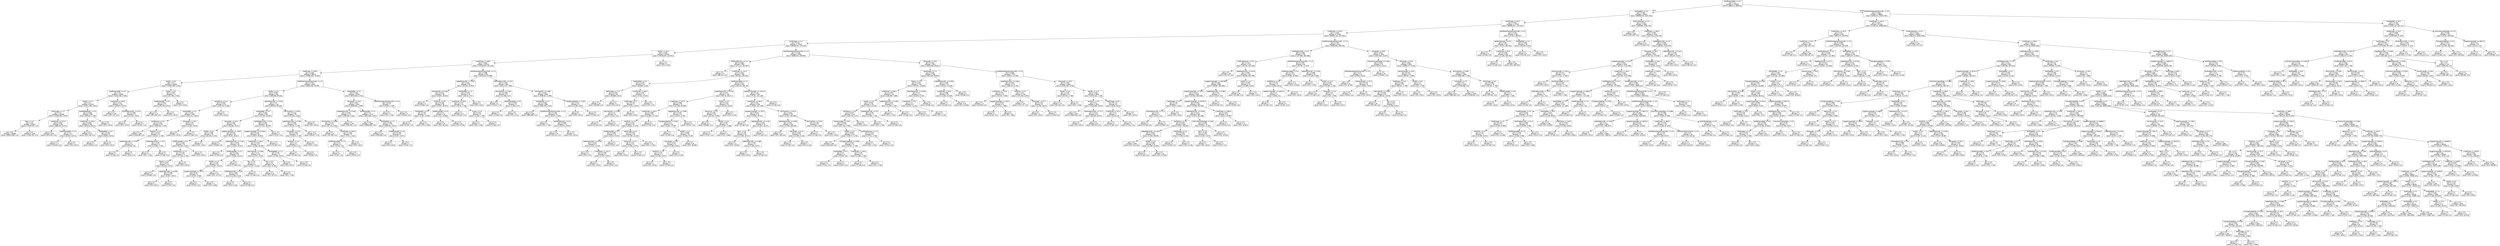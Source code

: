 digraph Tree {
node [shape=box, fontname="helvetica"] ;
edge [fontname="helvetica"] ;
0 [label="NoOfExternalRef <= 4.5\ngini = 0.5\nsamples = 176846\nvalue = [88423.0, 88423.0]"] ;
1 [label="NoOfSelfRef <= 4.5\ngini = 0.087\nsamples = 78254\nvalue = [85958.528, 4102.292]"] ;
0 -> 1 [labeldistance=2.5, labelangle=45, headlabel="True"] ;
2 [label="NoOfImage <= 20.5\ngini = 0.031\nsamples = 74749\nvalue = [85508.637, 1375.587]"] ;
1 -> 2 ;
3 [label="LineOfCode <= 276.5\ngini = 0.025\nsamples = 74364\nvalue = [85460.726, 1074.951]"] ;
2 -> 3 ;
4 [label="NoOfImage <= 2.5\ngini = 0.011\nsamples = 71923\nvalue = [83409.921, 475.425]"] ;
3 -> 4 ;
5 [label="NoOfJS <= 24.0\ngini = 0.003\nsamples = 67529\nvalue = [78729.879, 135.461]"] ;
4 -> 5 ;
6 [label="LineOfCode <= 199.5\ngini = 0.003\nsamples = 67523\nvalue = [78729.879, 130.218]"] ;
5 -> 6 ;
7 [label="LineOfCode <= 108.5\ngini = 0.002\nsamples = 66572\nvalue = [77686.364, 79.529]"] ;
6 -> 7 ;
8 [label="NoOfJS <= 8.5\ngini = 0.0\nsamples = 61880\nvalue = [72302.855, 5.244]"] ;
7 -> 8 ;
9 [label="NoOfExternalRef <= 3.5\ngini = 0.0\nsamples = 61808\nvalue = [72221.056, 3.496]"] ;
8 -> 9 ;
10 [label="NoOfJS <= 4.5\ngini = 0.0\nsamples = 61679\nvalue = [72071.482, 2.622]"] ;
9 -> 10 ;
11 [label="NoOfImage <= 1.5\ngini = 0.0\nsamples = 61098\nvalue = [71394.891, 0.874]"] ;
10 -> 11 ;
12 [label="Bank <= 0.5\ngini = 0.0\nsamples = 60507\nvalue = [70705.447, 0.0]"] ;
11 -> 12 ;
13 [label="gini = 0.0\nsamples = 59488\nvalue = [69514.695, 0.0]"] ;
12 -> 13 ;
14 [label="gini = 0.0\nsamples = 1019\nvalue = [1190.752, 0.0]"] ;
12 -> 14 ;
15 [label="LineOfCode <= 101.0\ngini = 0.003\nsamples = 591\nvalue = [689.444, 0.874]"] ;
11 -> 15 ;
16 [label="gini = 0.0\nsamples = 578\nvalue = [675.422, 0.0]"] ;
15 -> 16 ;
17 [label="NoOfExternalRef <= 2.5\ngini = 0.11\nsamples = 13\nvalue = [14.023, 0.874]"] ;
15 -> 17 ;
18 [label="gini = 0.0\nsamples = 12\nvalue = [14.023, 0.0]"] ;
17 -> 18 ;
19 [label="gini = -0.0\nsamples = 1\nvalue = [0.0, 0.874]"] ;
17 -> 19 ;
20 [label="NoOfSelfRedirect <= 0.5\ngini = 0.005\nsamples = 581\nvalue = [676.59, 1.748]"] ;
10 -> 20 ;
21 [label="LineOfCode <= 103.5\ngini = 0.003\nsamples = 580\nvalue = [676.59, 0.874]"] ;
20 -> 21 ;
22 [label="gini = 0.0\nsamples = 574\nvalue = [670.748, 0.0]"] ;
21 -> 22 ;
23 [label="NoOfSelfRef <= 2.5\ngini = 0.226\nsamples = 6\nvalue = [5.843, 0.874]"] ;
21 -> 23 ;
24 [label="gini = 0.0\nsamples = 5\nvalue = [5.843, 0.0]"] ;
23 -> 24 ;
25 [label="gini = -0.0\nsamples = 1\nvalue = [0.0, 0.874]"] ;
23 -> 25 ;
26 [label="gini = -0.0\nsamples = 1\nvalue = [0.0, 0.874]"] ;
20 -> 26 ;
27 [label="LineOfCode <= 103.0\ngini = 0.012\nsamples = 129\nvalue = [149.574, 0.874]"] ;
9 -> 27 ;
28 [label="gini = 0.0\nsamples = 126\nvalue = [147.237, 0.0]"] ;
27 -> 28 ;
29 [label="NoOfLettersInURL <= 15.5\ngini = 0.396\nsamples = 3\nvalue = [2.337, 0.874]"] ;
27 -> 29 ;
30 [label="gini = 0.0\nsamples = 1\nvalue = [0.0, 0.874]"] ;
29 -> 30 ;
31 [label="gini = 0.0\nsamples = 2\nvalue = [2.337, 0.0]"] ;
29 -> 31 ;
32 [label="Robots <= 0.5\ngini = 0.041\nsamples = 72\nvalue = [81.798, 1.748]"] ;
8 -> 32 ;
33 [label="NoOfEmptyRef <= 0.5\ngini = 0.021\nsamples = 71\nvalue = [81.798, 0.874]"] ;
32 -> 33 ;
34 [label="gini = 0.0\nsamples = 70\nvalue = [81.798, 0.0]"] ;
33 -> 34 ;
35 [label="gini = 0.0\nsamples = 1\nvalue = [0.0, 0.874]"] ;
33 -> 35 ;
36 [label="gini = 0.0\nsamples = 1\nvalue = [0.0, 0.874]"] ;
32 -> 36 ;
37 [label="NoOfOtherSpecialCharsInURL <= 1.5\ngini = 0.027\nsamples = 4692\nvalue = [5383.509, 74.285]"] ;
7 -> 37 ;
38 [label="NoOfJS <= 0.5\ngini = 0.298\nsamples = 344\nvalue = [309.666, 69.042]"] ;
37 -> 38 ;
39 [label="NoOfPopup <= 5.0\ngini = 0.028\nsamples = 210\nvalue = [240.721, 3.496]"] ;
38 -> 39 ;
40 [label="NoOfSelfRef <= 3.0\ngini = 0.021\nsamples = 209\nvalue = [240.721, 2.622]"] ;
39 -> 40 ;
41 [label="NoOfiFrame <= 0.5\ngini = 0.014\nsamples = 207\nvalue = [239.553, 1.748]"] ;
40 -> 41 ;
42 [label="gini = 0.0\nsamples = 196\nvalue = [229.036, 0.0]"] ;
41 -> 42 ;
43 [label="NoOfCSS <= 0.5\ngini = 0.244\nsamples = 11\nvalue = [10.517, 1.748]"] ;
41 -> 43 ;
44 [label="LetterRatioInURL <= 0.374\ngini = 0.0\nsamples = 8\nvalue = [9.348, 0.0]"] ;
43 -> 44 ;
45 [label="gini = 0.0\nsamples = 1\nvalue = [1.169, 0.0]"] ;
44 -> 45 ;
46 [label="gini = 0.0\nsamples = 7\nvalue = [8.18, 0.0]"] ;
44 -> 46 ;
47 [label="NoOfLettersInURL <= 13.0\ngini = 0.48\nsamples = 3\nvalue = [1.169, 1.748]"] ;
43 -> 47 ;
48 [label="gini = 0.0\nsamples = 2\nvalue = [0.0, 1.748]"] ;
47 -> 48 ;
49 [label="gini = 0.0\nsamples = 1\nvalue = [1.169, 0.0]"] ;
47 -> 49 ;
50 [label="URLLength <= 28.5\ngini = 0.49\nsamples = 2\nvalue = [1.169, 0.874]"] ;
40 -> 50 ;
51 [label="gini = 0.0\nsamples = 1\nvalue = [0.0, 0.874]"] ;
50 -> 51 ;
52 [label="gini = -0.0\nsamples = 1\nvalue = [1.169, 0.0]"] ;
50 -> 52 ;
53 [label="gini = 0.0\nsamples = 1\nvalue = [0.0, 0.874]"] ;
39 -> 53 ;
54 [label="LetterRatioInURL <= 0.519\ngini = 0.5\nsamples = 134\nvalue = [68.944, 65.546]"] ;
38 -> 54 ;
55 [label="NoOfSelfRef <= 0.5\ngini = 0.468\nsamples = 104\nvalue = [37.394, 62.924]"] ;
54 -> 55 ;
56 [label="URLLength <= 20.5\ngini = 0.494\nsamples = 54\nvalue = [30.382, 24.47]"] ;
55 -> 56 ;
57 [label="NoOfJS <= 6.0\ngini = 0.309\nsamples = 25\nvalue = [22.202, 5.244]"] ;
56 -> 57 ;
58 [label="NoOfEmptyRef <= 0.5\ngini = 0.189\nsamples = 22\nvalue = [22.202, 2.622]"] ;
57 -> 58 ;
59 [label="NoOfiFrame <= 1.5\ngini = 0.135\nsamples = 21\nvalue = [22.202, 1.748]"] ;
58 -> 59 ;
60 [label="Robots <= 0.5\ngini = 0.073\nsamples = 20\nvalue = [22.202, 0.874]"] ;
59 -> 60 ;
61 [label="gini = 0.0\nsamples = 17\nvalue = [19.865, 0.0]"] ;
60 -> 61 ;
62 [label="LetterRatioInURL <= 0.286\ngini = 0.396\nsamples = 3\nvalue = [2.337, 0.874]"] ;
60 -> 62 ;
63 [label="gini = 0.0\nsamples = 1\nvalue = [0.0, 0.874]"] ;
62 -> 63 ;
64 [label="gini = 0.0\nsamples = 2\nvalue = [2.337, 0.0]"] ;
62 -> 64 ;
65 [label="gini = -0.0\nsamples = 1\nvalue = [0.0, 0.874]"] ;
59 -> 65 ;
66 [label="gini = -0.0\nsamples = 1\nvalue = [0.0, 0.874]"] ;
58 -> 66 ;
67 [label="gini = -0.0\nsamples = 3\nvalue = [0.0, 2.622]"] ;
57 -> 67 ;
68 [label="LargestLineLength <= 178.0\ngini = 0.419\nsamples = 29\nvalue = [8.18, 19.227]"] ;
56 -> 68 ;
69 [label="gini = 0.0\nsamples = 3\nvalue = [3.506, 0.0]"] ;
68 -> 69 ;
70 [label="LetterRatioInURL <= 0.167\ngini = 0.315\nsamples = 26\nvalue = [4.674, 19.227]"] ;
68 -> 70 ;
71 [label="gini = 0.0\nsamples = 1\nvalue = [1.169, 0.0]"] ;
70 -> 71 ;
72 [label="NoOfEmptyRef <= 2.5\ngini = 0.261\nsamples = 25\nvalue = [3.506, 19.227]"] ;
70 -> 72 ;
73 [label="NoOfJS <= 1.5\ngini = 0.193\nsamples = 24\nvalue = [2.337, 19.227]"] ;
72 -> 73 ;
74 [label="LargestLineLength <= 297.0\ngini = 0.48\nsamples = 6\nvalue = [2.337, 3.496]"] ;
73 -> 74 ;
75 [label="gini = 0.0\nsamples = 2\nvalue = [2.337, 0.0]"] ;
74 -> 75 ;
76 [label="gini = 0.0\nsamples = 4\nvalue = [0.0, 3.496]"] ;
74 -> 76 ;
77 [label="gini = -0.0\nsamples = 18\nvalue = [0.0, 15.731]"] ;
73 -> 77 ;
78 [label="gini = 0.0\nsamples = 1\nvalue = [1.169, 0.0]"] ;
72 -> 78 ;
79 [label="NoOfDegitsInURL <= 0.5\ngini = 0.261\nsamples = 50\nvalue = [7.011, 38.454]"] ;
55 -> 79 ;
80 [label="LargestLineLength <= 21728.0\ngini = 0.193\nsamples = 48\nvalue = [4.674, 38.454]"] ;
79 -> 80 ;
81 [label="LineOfCode <= 194.5\ngini = 0.153\nsamples = 47\nvalue = [3.506, 38.454]"] ;
80 -> 81 ;
82 [label="URLCharProb <= 0.054\ngini = 0.11\nsamples = 45\nvalue = [2.337, 37.58]"] ;
81 -> 82 ;
83 [label="Pay <= 0.5\ngini = 0.4\nsamples = 9\nvalue = [2.337, 6.118]"] ;
82 -> 83 ;
84 [label="LetterRatioInURL <= 0.49\ngini = 0.269\nsamples = 8\nvalue = [1.169, 6.118]"] ;
83 -> 84 ;
85 [label="gini = -0.0\nsamples = 7\nvalue = [0.0, 6.118]"] ;
84 -> 85 ;
86 [label="gini = 0.0\nsamples = 1\nvalue = [1.169, 0.0]"] ;
84 -> 86 ;
87 [label="gini = 0.0\nsamples = 1\nvalue = [1.169, 0.0]"] ;
83 -> 87 ;
88 [label="Pay <= 0.5\ngini = 0.0\nsamples = 36\nvalue = [0.0, 31.462]"] ;
82 -> 88 ;
89 [label="gini = 0.0\nsamples = 34\nvalue = [0.0, 29.714]"] ;
88 -> 89 ;
90 [label="gini = 0.0\nsamples = 2\nvalue = [0.0, 1.748]"] ;
88 -> 90 ;
91 [label="NoOfSelfRef <= 1.5\ngini = 0.49\nsamples = 2\nvalue = [1.169, 0.874]"] ;
81 -> 91 ;
92 [label="gini = 0.0\nsamples = 1\nvalue = [0.0, 0.874]"] ;
91 -> 92 ;
93 [label="gini = -0.0\nsamples = 1\nvalue = [1.169, 0.0]"] ;
91 -> 93 ;
94 [label="gini = -0.0\nsamples = 1\nvalue = [1.169, 0.0]"] ;
80 -> 94 ;
95 [label="gini = -0.0\nsamples = 2\nvalue = [2.337, 0.0]"] ;
79 -> 95 ;
96 [label="URLCharProb <= 0.064\ngini = 0.142\nsamples = 30\nvalue = [31.551, 2.622]"] ;
54 -> 96 ;
97 [label="LetterRatioInURL <= 0.554\ngini = 0.099\nsamples = 29\nvalue = [31.551, 1.748]"] ;
96 -> 97 ;
98 [label="URLLength <= 27.5\ngini = 0.396\nsamples = 6\nvalue = [4.674, 1.748]"] ;
97 -> 98 ;
99 [label="NoOfCSS <= 0.5\ngini = 0.0\nsamples = 4\nvalue = [4.674, 0.0]"] ;
98 -> 99 ;
100 [label="gini = 0.0\nsamples = 1\nvalue = [1.169, 0.0]"] ;
99 -> 100 ;
101 [label="gini = 0.0\nsamples = 3\nvalue = [3.506, 0.0]"] ;
99 -> 101 ;
102 [label="gini = -0.0\nsamples = 2\nvalue = [0.0, 1.748]"] ;
98 -> 102 ;
103 [label="gini = -0.0\nsamples = 23\nvalue = [26.877, 0.0]"] ;
97 -> 103 ;
104 [label="gini = 0.0\nsamples = 1\nvalue = [0.0, 0.874]"] ;
96 -> 104 ;
105 [label="NoOfSelfRef <= 3.5\ngini = 0.002\nsamples = 4348\nvalue = [5073.844, 5.244]"] ;
37 -> 105 ;
106 [label="URLLength <= 25.5\ngini = 0.001\nsamples = 4341\nvalue = [5068.001, 3.496]"] ;
105 -> 106 ;
107 [label="LetterRatioInURL <= 0.448\ngini = 0.026\nsamples = 171\nvalue = [196.316, 2.622]"] ;
106 -> 107 ;
108 [label="URLCharProb <= 0.056\ngini = 0.137\nsamples = 31\nvalue = [32.719, 2.622]"] ;
107 -> 108 ;
109 [label="gini = 0.0\nsamples = 22\nvalue = [25.708, 0.0]"] ;
108 -> 109 ;
110 [label="LineOfCode <= 163.5\ngini = 0.396\nsamples = 9\nvalue = [7.011, 2.622]"] ;
108 -> 110 ;
111 [label="NoOfExternalRef <= 1.5\ngini = 0.0\nsamples = 6\nvalue = [7.011, 0.0]"] ;
110 -> 111 ;
112 [label="gini = 0.0\nsamples = 2\nvalue = [2.337, 0.0]"] ;
111 -> 112 ;
113 [label="gini = 0.0\nsamples = 4\nvalue = [4.674, 0.0]"] ;
111 -> 113 ;
114 [label="gini = -0.0\nsamples = 3\nvalue = [0.0, 2.622]"] ;
110 -> 114 ;
115 [label="gini = 0.0\nsamples = 140\nvalue = [163.597, 0.0]"] ;
107 -> 115 ;
116 [label="NoOfEmptyRef <= 1.5\ngini = 0.0\nsamples = 4170\nvalue = [4871.684, 0.874]"] ;
106 -> 116 ;
117 [label="gini = 0.0\nsamples = 3991\nvalue = [4663.683, 0.0]"] ;
116 -> 117 ;
118 [label="NoOfSelfRef <= 1.5\ngini = 0.008\nsamples = 179\nvalue = [208.002, 0.874]"] ;
116 -> 118 ;
119 [label="gini = 0.0\nsamples = 176\nvalue = [205.665, 0.0]"] ;
118 -> 119 ;
120 [label="NoOfEmptyRef <= 4.5\ngini = 0.396\nsamples = 3\nvalue = [2.337, 0.874]"] ;
118 -> 120 ;
121 [label="gini = 0.0\nsamples = 1\nvalue = [0.0, 0.874]"] ;
120 -> 121 ;
122 [label="gini = 0.0\nsamples = 2\nvalue = [2.337, 0.0]"] ;
120 -> 122 ;
123 [label="NoOfOtherSpecialCharsInURL <= 4.0\ngini = 0.354\nsamples = 7\nvalue = [5.843, 1.748]"] ;
105 -> 123 ;
124 [label="gini = 0.0\nsamples = 2\nvalue = [0.0, 1.748]"] ;
123 -> 124 ;
125 [label="gini = 0.0\nsamples = 5\nvalue = [5.843, 0.0]"] ;
123 -> 125 ;
126 [label="NoOfOtherSpecialCharsInURL <= 1.5\ngini = 0.088\nsamples = 951\nvalue = [1043.515, 50.689]"] ;
6 -> 126 ;
127 [label="LetterRatioInURL <= 0.537\ngini = 0.45\nsamples = 68\nvalue = [22.202, 42.823]"] ;
126 -> 127 ;
128 [label="URLCharProb <= 0.049\ngini = 0.229\nsamples = 49\nvalue = [5.843, 38.454]"] ;
127 -> 128 ;
129 [label="gini = 0.0\nsamples = 3\nvalue = [3.506, 0.0]"] ;
128 -> 129 ;
130 [label="NoOfCSS <= 0.5\ngini = 0.108\nsamples = 46\nvalue = [2.337, 38.454]"] ;
128 -> 130 ;
131 [label="NoOfSelfRef <= 0.5\ngini = 0.48\nsamples = 6\nvalue = [2.337, 3.496]"] ;
130 -> 131 ;
132 [label="gini = 0.0\nsamples = 2\nvalue = [2.337, 0.0]"] ;
131 -> 132 ;
133 [label="gini = 0.0\nsamples = 4\nvalue = [0.0, 3.496]"] ;
131 -> 133 ;
134 [label="NoOfEmptyRef <= 0.5\ngini = 0.0\nsamples = 40\nvalue = [0.0, 34.958]"] ;
130 -> 134 ;
135 [label="gini = 0.0\nsamples = 30\nvalue = [0.0, 26.218]"] ;
134 -> 135 ;
136 [label="gini = 0.0\nsamples = 10\nvalue = [0.0, 8.739]"] ;
134 -> 136 ;
137 [label="NoOfSelfRef <= 1.5\ngini = 0.333\nsamples = 19\nvalue = [16.36, 4.37]"] ;
127 -> 137 ;
138 [label="LineOfCode <= 265.0\ngini = 0.174\nsamples = 16\nvalue = [16.36, 1.748]"] ;
137 -> 138 ;
139 [label="gini = 0.0\nsamples = 13\nvalue = [15.191, 0.0]"] ;
138 -> 139 ;
140 [label="Crypto <= 0.5\ngini = 0.48\nsamples = 3\nvalue = [1.169, 1.748]"] ;
138 -> 140 ;
141 [label="gini = 0.0\nsamples = 2\nvalue = [0.0, 1.748]"] ;
140 -> 141 ;
142 [label="gini = 0.0\nsamples = 1\nvalue = [1.169, 0.0]"] ;
140 -> 142 ;
143 [label="gini = -0.0\nsamples = 3\nvalue = [0.0, 2.622]"] ;
137 -> 143 ;
144 [label="NoOfLettersInURL <= 10.5\ngini = 0.015\nsamples = 883\nvalue = [1021.313, 7.865]"] ;
126 -> 144 ;
145 [label="URLCharProb <= 0.047\ngini = 0.396\nsamples = 15\nvalue = [11.685, 4.37]"] ;
144 -> 145 ;
146 [label="gini = -0.0\nsamples = 9\nvalue = [10.517, 0.0]"] ;
145 -> 146 ;
147 [label="NoOfExternalRef <= 0.5\ngini = 0.333\nsamples = 6\nvalue = [1.169, 4.37]"] ;
145 -> 147 ;
148 [label="gini = 0.0\nsamples = 1\nvalue = [1.169, 0.0]"] ;
147 -> 148 ;
149 [label="gini = -0.0\nsamples = 5\nvalue = [0.0, 4.37]"] ;
147 -> 149 ;
150 [label="URLCharProb <= 0.069\ngini = 0.007\nsamples = 868\nvalue = [1009.627, 3.496]"] ;
144 -> 150 ;
151 [label="NoOfSelfRef <= 1.5\ngini = 0.005\nsamples = 866\nvalue = [1008.459, 2.622]"] ;
150 -> 151 ;
152 [label="gini = 0.0\nsamples = 843\nvalue = [985.088, 0.0]"] ;
151 -> 152 ;
153 [label="NoOfOtherSpecialCharsInURL <= 2.5\ngini = 0.181\nsamples = 23\nvalue = [23.371, 2.622]"] ;
151 -> 153 ;
154 [label="gini = 0.0\nsamples = 2\nvalue = [0.0, 1.748]"] ;
153 -> 154 ;
155 [label="NoOfSubDomain <= 2.0\ngini = 0.069\nsamples = 21\nvalue = [23.371, 0.874]"] ;
153 -> 155 ;
156 [label="gini = 0.0\nsamples = 20\nvalue = [23.371, 0.0]"] ;
155 -> 156 ;
157 [label="gini = -0.0\nsamples = 1\nvalue = [0.0, 0.874]"] ;
155 -> 157 ;
158 [label="TLDLegitimateProb <= 0.262\ngini = 0.49\nsamples = 2\nvalue = [1.169, 0.874]"] ;
150 -> 158 ;
159 [label="gini = 0.0\nsamples = 1\nvalue = [0.0, 0.874]"] ;
158 -> 159 ;
160 [label="gini = -0.0\nsamples = 1\nvalue = [1.169, 0.0]"] ;
158 -> 160 ;
161 [label="gini = -0.0\nsamples = 6\nvalue = [0.0, 5.244]"] ;
5 -> 161 ;
162 [label="NoOfOtherSpecialCharsInURL <= 1.5\ngini = 0.126\nsamples = 4394\nvalue = [4680.042, 339.964]"] ;
4 -> 162 ;
163 [label="NoOfSubDomain <= 0.5\ngini = 0.468\nsamples = 483\nvalue = [174.114, 291.897]"] ;
162 -> 163 ;
164 [label="gini = 0.0\nsamples = 74\nvalue = [86.473, 0.0]"] ;
163 -> 164 ;
165 [label="LineOfCode <= 111.5\ngini = 0.355\nsamples = 409\nvalue = [87.641, 291.897]"] ;
163 -> 165 ;
166 [label="NoOfSelfRef <= 0.5\ngini = 0.226\nsamples = 42\nvalue = [40.899, 6.118]"] ;
165 -> 166 ;
167 [label="NoOfImage <= 17.5\ngini = 0.049\nsamples = 30\nvalue = [33.888, 0.874]"] ;
166 -> 167 ;
168 [label="gini = 0.0\nsamples = 29\nvalue = [33.888, 0.0]"] ;
167 -> 168 ;
169 [label="gini = 0.0\nsamples = 1\nvalue = [0.0, 0.874]"] ;
167 -> 169 ;
170 [label="LineOfCode <= 104.5\ngini = 0.49\nsamples = 12\nvalue = [7.011, 5.244]"] ;
166 -> 170 ;
171 [label="NoOfImage <= 7.5\ngini = 0.197\nsamples = 7\nvalue = [7.011, 0.874]"] ;
170 -> 171 ;
172 [label="URLCharProb <= 0.056\ngini = 0.0\nsamples = 6\nvalue = [7.011, 0.0]"] ;
171 -> 172 ;
173 [label="gini = 0.0\nsamples = 1\nvalue = [1.169, 0.0]"] ;
172 -> 173 ;
174 [label="gini = 0.0\nsamples = 5\nvalue = [5.843, 0.0]"] ;
172 -> 174 ;
175 [label="gini = -0.0\nsamples = 1\nvalue = [0.0, 0.874]"] ;
171 -> 175 ;
176 [label="gini = -0.0\nsamples = 5\nvalue = [0.0, 4.37]"] ;
170 -> 176 ;
177 [label="NoOfExternalRef <= 1.5\ngini = 0.242\nsamples = 367\nvalue = [46.742, 285.78]"] ;
165 -> 177 ;
178 [label="LetterRatioInURL <= 0.519\ngini = 0.471\nsamples = 108\nvalue = [39.731, 64.672]"] ;
177 -> 178 ;
179 [label="LineOfCode <= 167.0\ngini = 0.366\nsamples = 78\nvalue = [17.528, 55.058]"] ;
178 -> 179 ;
180 [label="LineOfCode <= 164.0\ngini = 0.488\nsamples = 31\nvalue = [12.854, 17.479]"] ;
179 -> 180 ;
181 [label="NoOfCSS <= 1.5\ngini = 0.376\nsamples = 25\nvalue = [5.843, 17.479]"] ;
180 -> 181 ;
182 [label="NoOfEmptyRef <= 0.5\ngini = 0.498\nsamples = 10\nvalue = [4.674, 5.244]"] ;
181 -> 182 ;
183 [label="LetterRatioInURL <= 0.445\ngini = 0.426\nsamples = 8\nvalue = [2.337, 5.244]"] ;
182 -> 183 ;
184 [label="gini = -0.0\nsamples = 5\nvalue = [0.0, 4.37]"] ;
183 -> 184 ;
185 [label="LineOfCode <= 122.5\ngini = 0.396\nsamples = 3\nvalue = [2.337, 0.874]"] ;
183 -> 185 ;
186 [label="gini = 0.0\nsamples = 1\nvalue = [0.0, 0.874]"] ;
185 -> 186 ;
187 [label="gini = 0.0\nsamples = 2\nvalue = [2.337, 0.0]"] ;
185 -> 187 ;
188 [label="gini = 0.0\nsamples = 2\nvalue = [2.337, 0.0]"] ;
182 -> 188 ;
189 [label="NoOfImage <= 3.5\ngini = 0.159\nsamples = 15\nvalue = [1.169, 12.235]"] ;
181 -> 189 ;
190 [label="HasFavicon <= 0.5\ngini = 0.49\nsamples = 2\nvalue = [1.169, 0.874]"] ;
189 -> 190 ;
191 [label="gini = 0.0\nsamples = 1\nvalue = [0.0, 0.874]"] ;
190 -> 191 ;
192 [label="gini = -0.0\nsamples = 1\nvalue = [1.169, 0.0]"] ;
190 -> 192 ;
193 [label="gini = 0.0\nsamples = 13\nvalue = [0.0, 11.361]"] ;
189 -> 193 ;
194 [label="gini = 0.0\nsamples = 6\nvalue = [7.011, 0.0]"] ;
180 -> 194 ;
195 [label="DegitRatioInURL <= 0.066\ngini = 0.197\nsamples = 47\nvalue = [4.674, 37.58]"] ;
179 -> 195 ;
196 [label="TLDLegitimateProb <= 0.001\ngini = 0.11\nsamples = 45\nvalue = [2.337, 37.58]"] ;
195 -> 196 ;
197 [label="gini = 0.0\nsamples = 1\nvalue = [1.169, 0.0]"] ;
196 -> 197 ;
198 [label="NoOfJS <= 1.5\ngini = 0.058\nsamples = 44\nvalue = [1.169, 37.58]"] ;
196 -> 198 ;
199 [label="URLLength <= 23.5\ngini = 0.245\nsamples = 9\nvalue = [1.169, 6.992]"] ;
198 -> 199 ;
200 [label="NoOfCSS <= 1.5\ngini = 0.49\nsamples = 2\nvalue = [1.169, 0.874]"] ;
199 -> 200 ;
201 [label="gini = 0.0\nsamples = 1\nvalue = [0.0, 0.874]"] ;
200 -> 201 ;
202 [label="gini = -0.0\nsamples = 1\nvalue = [1.169, 0.0]"] ;
200 -> 202 ;
203 [label="gini = 0.0\nsamples = 7\nvalue = [0.0, 6.118]"] ;
199 -> 203 ;
204 [label="gini = 0.0\nsamples = 35\nvalue = [0.0, 30.588]"] ;
198 -> 204 ;
205 [label="gini = -0.0\nsamples = 2\nvalue = [2.337, 0.0]"] ;
195 -> 205 ;
206 [label="NoOfJS <= 3.5\ngini = 0.422\nsamples = 30\nvalue = [22.202, 9.613]"] ;
178 -> 206 ;
207 [label="HasFavicon <= 0.5\ngini = 0.235\nsamples = 23\nvalue = [22.202, 3.496]"] ;
206 -> 207 ;
208 [label="gini = 0.0\nsamples = 17\nvalue = [19.865, 0.0]"] ;
207 -> 208 ;
209 [label="NoOfJS <= 0.5\ngini = 0.48\nsamples = 6\nvalue = [2.337, 3.496]"] ;
207 -> 209 ;
210 [label="gini = 0.0\nsamples = 2\nvalue = [2.337, 0.0]"] ;
209 -> 210 ;
211 [label="gini = 0.0\nsamples = 4\nvalue = [0.0, 3.496]"] ;
209 -> 211 ;
212 [label="gini = 0.0\nsamples = 7\nvalue = [0.0, 6.118]"] ;
206 -> 212 ;
213 [label="LargestLineLength <= 11512.5\ngini = 0.06\nsamples = 259\nvalue = [7.011, 221.108]"] ;
177 -> 213 ;
214 [label="LineOfCode <= 135.0\ngini = 0.05\nsamples = 258\nvalue = [5.843, 221.108]"] ;
213 -> 214 ;
215 [label="LargestLineLength <= 142.5\ngini = 0.261\nsamples = 25\nvalue = [3.506, 19.227]"] ;
214 -> 215 ;
216 [label="gini = 0.0\nsamples = 1\nvalue = [1.169, 0.0]"] ;
215 -> 216 ;
217 [label="DegitRatioInURL <= 0.102\ngini = 0.193\nsamples = 24\nvalue = [2.337, 19.227]"] ;
215 -> 217 ;
218 [label="Bank <= 0.5\ngini = 0.108\nsamples = 23\nvalue = [1.169, 19.227]"] ;
217 -> 218 ;
219 [label="gini = 0.0\nsamples = 21\nvalue = [0.0, 18.353]"] ;
218 -> 219 ;
220 [label="LetterRatioInURL <= 0.486\ngini = 0.49\nsamples = 2\nvalue = [1.169, 0.874]"] ;
218 -> 220 ;
221 [label="gini = 0.0\nsamples = 1\nvalue = [0.0, 0.874]"] ;
220 -> 221 ;
222 [label="gini = -0.0\nsamples = 1\nvalue = [1.169, 0.0]"] ;
220 -> 222 ;
223 [label="gini = 0.0\nsamples = 1\nvalue = [1.169, 0.0]"] ;
217 -> 223 ;
224 [label="URLCharProb <= 0.074\ngini = 0.023\nsamples = 233\nvalue = [2.337, 201.881]"] ;
214 -> 224 ;
225 [label="LetterRatioInURL <= 0.597\ngini = 0.012\nsamples = 229\nvalue = [1.169, 199.259]"] ;
224 -> 225 ;
226 [label="gini = 0.0\nsamples = 221\nvalue = [0.0, 193.142]"] ;
225 -> 226 ;
227 [label="URLLength <= 31.5\ngini = 0.269\nsamples = 8\nvalue = [1.169, 6.118]"] ;
225 -> 227 ;
228 [label="gini = 0.0\nsamples = 1\nvalue = [1.169, 0.0]"] ;
227 -> 228 ;
229 [label="gini = 0.0\nsamples = 7\nvalue = [0.0, 6.118]"] ;
227 -> 229 ;
230 [label="URLCharProb <= 0.074\ngini = 0.426\nsamples = 4\nvalue = [1.169, 2.622]"] ;
224 -> 230 ;
231 [label="gini = 0.0\nsamples = 1\nvalue = [1.169, 0.0]"] ;
230 -> 231 ;
232 [label="gini = 0.0\nsamples = 3\nvalue = [0.0, 2.622]"] ;
230 -> 232 ;
233 [label="gini = 0.0\nsamples = 1\nvalue = [1.169, 0.0]"] ;
213 -> 233 ;
234 [label="URLLength <= 28.5\ngini = 0.021\nsamples = 3911\nvalue = [4505.928, 48.067]"] ;
162 -> 234 ;
235 [label="NoOfImage <= 7.5\ngini = 0.296\nsamples = 180\nvalue = [162.428, 35.832]"] ;
234 -> 235 ;
236 [label="Robots <= 0.5\ngini = 0.154\nsamples = 146\nvalue = [151.911, 13.983]"] ;
235 -> 236 ;
237 [label="LineOfCode <= 259.0\ngini = 0.097\nsamples = 134\nvalue = [146.069, 7.865]"] ;
236 -> 237 ;
238 [label="NoOfJS <= 9.5\ngini = 0.078\nsamples = 131\nvalue = [144.9, 6.118]"] ;
237 -> 238 ;
239 [label="NoOfPopup <= 0.5\ngini = 0.057\nsamples = 128\nvalue = [143.732, 4.37]"] ;
238 -> 239 ;
240 [label="DomainLength <= 20.5\ngini = 0.046\nsamples = 127\nvalue = [143.732, 3.496]"] ;
239 -> 240 ;
241 [label="NoOfJS <= 5.5\ngini = 0.025\nsamples = 119\nvalue = [136.72, 1.748]"] ;
240 -> 241 ;
242 [label="gini = 0.0\nsamples = 108\nvalue = [126.203, 0.0]"] ;
241 -> 242 ;
243 [label="TLDLegitimateProb <= 0.042\ngini = 0.244\nsamples = 11\nvalue = [10.517, 1.748]"] ;
241 -> 243 ;
244 [label="NoOfSelfRef <= 0.5\ngini = 0.0\nsamples = 8\nvalue = [9.348, 0.0]"] ;
243 -> 244 ;
245 [label="gini = 0.0\nsamples = 6\nvalue = [7.011, 0.0]"] ;
244 -> 245 ;
246 [label="gini = 0.0\nsamples = 2\nvalue = [2.337, 0.0]"] ;
244 -> 246 ;
247 [label="LineOfCode <= 143.5\ngini = 0.48\nsamples = 3\nvalue = [1.169, 1.748]"] ;
243 -> 247 ;
248 [label="gini = 0.0\nsamples = 1\nvalue = [1.169, 0.0]"] ;
247 -> 248 ;
249 [label="gini = 0.0\nsamples = 2\nvalue = [0.0, 1.748]"] ;
247 -> 249 ;
250 [label="NoOfSubDomain <= 1.5\ngini = 0.319\nsamples = 8\nvalue = [7.011, 1.748]"] ;
240 -> 250 ;
251 [label="gini = 0.0\nsamples = 2\nvalue = [0.0, 1.748]"] ;
250 -> 251 ;
252 [label="gini = 0.0\nsamples = 6\nvalue = [7.011, 0.0]"] ;
250 -> 252 ;
253 [label="gini = 0.0\nsamples = 1\nvalue = [0.0, 0.874]"] ;
239 -> 253 ;
254 [label="NoOfDegitsInURL <= 3.0\ngini = 0.48\nsamples = 3\nvalue = [1.169, 1.748]"] ;
238 -> 254 ;
255 [label="gini = 0.0\nsamples = 2\nvalue = [0.0, 1.748]"] ;
254 -> 255 ;
256 [label="gini = 0.0\nsamples = 1\nvalue = [1.169, 0.0]"] ;
254 -> 256 ;
257 [label="LetterRatioInURL <= 0.505\ngini = 0.48\nsamples = 3\nvalue = [1.169, 1.748]"] ;
237 -> 257 ;
258 [label="gini = 0.0\nsamples = 2\nvalue = [0.0, 1.748]"] ;
257 -> 258 ;
259 [label="gini = 0.0\nsamples = 1\nvalue = [1.169, 0.0]"] ;
257 -> 259 ;
260 [label="LetterRatioInURL <= 0.509\ngini = 0.5\nsamples = 12\nvalue = [5.843, 6.118]"] ;
236 -> 260 ;
261 [label="LineOfCode <= 97.5\ngini = 0.4\nsamples = 9\nvalue = [2.337, 6.118]"] ;
260 -> 261 ;
262 [label="gini = 0.0\nsamples = 2\nvalue = [2.337, 0.0]"] ;
261 -> 262 ;
263 [label="gini = 0.0\nsamples = 7\nvalue = [0.0, 6.118]"] ;
261 -> 263 ;
264 [label="gini = 0.0\nsamples = 3\nvalue = [3.506, 0.0]"] ;
260 -> 264 ;
265 [label="LetterRatioInURL <= 0.509\ngini = 0.439\nsamples = 34\nvalue = [10.517, 21.849]"] ;
235 -> 265 ;
266 [label="LineOfCode <= 94.5\ngini = 0.096\nsamples = 26\nvalue = [1.169, 21.849]"] ;
265 -> 266 ;
267 [label="gini = 0.0\nsamples = 1\nvalue = [1.169, 0.0]"] ;
266 -> 267 ;
268 [label="gini = 0.0\nsamples = 25\nvalue = [0.0, 21.849]"] ;
266 -> 268 ;
269 [label="gini = 0.0\nsamples = 8\nvalue = [9.348, 0.0]"] ;
265 -> 269 ;
270 [label="NoOfOtherSpecialCharsInURL <= 2.5\ngini = 0.006\nsamples = 3731\nvalue = [4343.5, 12.235]"] ;
234 -> 270 ;
271 [label="LetterRatioInURL <= 0.564\ngini = 0.085\nsamples = 171\nvalue = [188.137, 8.739]"] ;
270 -> 271 ;
272 [label="LineOfCode <= 174.5\ngini = 0.45\nsamples = 22\nvalue = [15.191, 7.865]"] ;
271 -> 272 ;
273 [label="gini = 0.0\nsamples = 11\nvalue = [12.854, 0.0]"] ;
272 -> 273 ;
274 [label="LargestLineLength <= 126.0\ngini = 0.353\nsamples = 11\nvalue = [2.337, 7.865]"] ;
272 -> 274 ;
275 [label="gini = 0.0\nsamples = 2\nvalue = [2.337, 0.0]"] ;
274 -> 275 ;
276 [label="gini = 0.0\nsamples = 9\nvalue = [0.0, 7.865]"] ;
274 -> 276 ;
277 [label="NoOfCSS <= 5.5\ngini = 0.01\nsamples = 149\nvalue = [172.945, 0.874]"] ;
271 -> 277 ;
278 [label="gini = 0.0\nsamples = 147\nvalue = [171.777, 0.0]"] ;
277 -> 278 ;
279 [label="URLLength <= 37.5\ngini = 0.49\nsamples = 2\nvalue = [1.169, 0.874]"] ;
277 -> 279 ;
280 [label="gini = 0.0\nsamples = 1\nvalue = [0.0, 0.874]"] ;
279 -> 280 ;
281 [label="gini = -0.0\nsamples = 1\nvalue = [1.169, 0.0]"] ;
279 -> 281 ;
282 [label="URLLength <= 29.5\ngini = 0.002\nsamples = 3560\nvalue = [4155.363, 3.496]"] ;
270 -> 282 ;
283 [label="Robots <= 0.5\ngini = 0.135\nsamples = 21\nvalue = [22.202, 1.748]"] ;
282 -> 283 ;
284 [label="gini = 0.0\nsamples = 19\nvalue = [22.202, 0.0]"] ;
283 -> 284 ;
285 [label="gini = -0.0\nsamples = 2\nvalue = [0.0, 1.748]"] ;
283 -> 285 ;
286 [label="NoOfJS <= 11.5\ngini = 0.001\nsamples = 3539\nvalue = [4133.161, 1.748]"] ;
282 -> 286 ;
287 [label="NoOfCSS <= 5.5\ngini = 0.0\nsamples = 3531\nvalue = [4124.981, 0.874]"] ;
286 -> 287 ;
288 [label="gini = 0.0\nsamples = 3477\nvalue = [4063.048, 0.0]"] ;
287 -> 288 ;
289 [label="NoOfLettersInURL <= 17.0\ngini = 0.027\nsamples = 54\nvalue = [61.933, 0.874]"] ;
287 -> 289 ;
290 [label="gini = 0.0\nsamples = 1\nvalue = [0.0, 0.874]"] ;
289 -> 290 ;
291 [label="gini = 0.0\nsamples = 53\nvalue = [61.933, 0.0]"] ;
289 -> 291 ;
292 [label="NoOfImage <= 8.0\ngini = 0.174\nsamples = 8\nvalue = [8.18, 0.874]"] ;
286 -> 292 ;
293 [label="LineOfCode <= 91.0\ngini = 0.0\nsamples = 7\nvalue = [8.18, 0.0]"] ;
292 -> 293 ;
294 [label="gini = 0.0\nsamples = 1\nvalue = [1.169, 0.0]"] ;
293 -> 294 ;
295 [label="gini = 0.0\nsamples = 6\nvalue = [7.011, 0.0]"] ;
293 -> 295 ;
296 [label="gini = -0.0\nsamples = 1\nvalue = [0.0, 0.874]"] ;
292 -> 296 ;
297 [label="NoOfOtherSpecialCharsInURL <= 2.5\ngini = 0.35\nsamples = 2441\nvalue = [2050.805, 599.525]"] ;
3 -> 297 ;
298 [label="NoOfDegitsInURL <= 0.5\ngini = 0.309\nsamples = 787\nvalue = [137.889, 584.668]"] ;
297 -> 298 ;
299 [label="NoOfSubDomain <= 0.5\ngini = 0.18\nsamples = 703\nvalue = [63.102, 567.189]"] ;
298 -> 299 ;
300 [label="gini = 0.0\nsamples = 28\nvalue = [32.719, 0.0]"] ;
299 -> 300 ;
301 [label="LetterRatioInURL <= 0.676\ngini = 0.097\nsamples = 675\nvalue = [30.382, 567.189]"] ;
299 -> 301 ;
302 [label="LargestLineLength <= 331236.5\ngini = 0.062\nsamples = 662\nvalue = [18.697, 564.568]"] ;
301 -> 302 ;
303 [label="LargestLineLength <= 124.0\ngini = 0.047\nsamples = 658\nvalue = [14.023, 564.568]"] ;
302 -> 303 ;
304 [label="NoOfImage <= 3.5\ngini = 0.46\nsamples = 7\nvalue = [4.674, 2.622]"] ;
303 -> 304 ;
305 [label="NoOfLettersInURL <= 12.5\ngini = 0.0\nsamples = 4\nvalue = [4.674, 0.0]"] ;
304 -> 305 ;
306 [label="gini = 0.0\nsamples = 1\nvalue = [1.169, 0.0]"] ;
305 -> 306 ;
307 [label="gini = 0.0\nsamples = 3\nvalue = [3.506, 0.0]"] ;
305 -> 307 ;
308 [label="gini = -0.0\nsamples = 3\nvalue = [0.0, 2.622]"] ;
304 -> 308 ;
309 [label="LargestLineLength <= 32781.5\ngini = 0.032\nsamples = 651\nvalue = [9.348, 561.946]"] ;
303 -> 309 ;
310 [label="LetterRatioInURL <= 0.639\ngini = 0.017\nsamples = 635\nvalue = [4.674, 551.458]"] ;
309 -> 310 ;
311 [label="NoOfPopup <= 2.5\ngini = 0.009\nsamples = 620\nvalue = [2.337, 540.097]"] ;
310 -> 311 ;
312 [label="LetterRatioInURL <= 0.613\ngini = 0.004\nsamples = 612\nvalue = [1.169, 533.98]"] ;
311 -> 312 ;
313 [label="gini = 0.0\nsamples = 586\nvalue = [0.0, 512.131]"] ;
312 -> 313 ;
314 [label="NoOfJS <= 0.5\ngini = 0.096\nsamples = 26\nvalue = [1.169, 21.849]"] ;
312 -> 314 ;
315 [label="gini = 0.0\nsamples = 1\nvalue = [1.169, 0.0]"] ;
314 -> 315 ;
316 [label="gini = 0.0\nsamples = 25\nvalue = [0.0, 21.849]"] ;
314 -> 316 ;
317 [label="NoOfImage <= 0.5\ngini = 0.269\nsamples = 8\nvalue = [1.169, 6.118]"] ;
311 -> 317 ;
318 [label="gini = 0.0\nsamples = 1\nvalue = [1.169, 0.0]"] ;
317 -> 318 ;
319 [label="gini = -0.0\nsamples = 7\nvalue = [0.0, 6.118]"] ;
317 -> 319 ;
320 [label="CharContinuationRate <= 0.84\ngini = 0.283\nsamples = 15\nvalue = [2.337, 11.361]"] ;
310 -> 320 ;
321 [label="Bank <= 0.5\ngini = 0.396\nsamples = 3\nvalue = [2.337, 0.874]"] ;
320 -> 321 ;
322 [label="gini = 0.0\nsamples = 1\nvalue = [0.0, 0.874]"] ;
321 -> 322 ;
323 [label="gini = 0.0\nsamples = 2\nvalue = [2.337, 0.0]"] ;
321 -> 323 ;
324 [label="gini = 0.0\nsamples = 12\nvalue = [0.0, 10.487]"] ;
320 -> 324 ;
325 [label="LineOfCode <= 1094.5\ngini = 0.426\nsamples = 16\nvalue = [4.674, 10.487]"] ;
309 -> 325 ;
326 [label="gini = 0.0\nsamples = 4\nvalue = [4.674, 0.0]"] ;
325 -> 326 ;
327 [label="gini = -0.0\nsamples = 12\nvalue = [0.0, 10.487]"] ;
325 -> 327 ;
328 [label="LetterRatioInURL <= 0.482\ngini = 0.0\nsamples = 4\nvalue = [4.674, 0.0]"] ;
302 -> 328 ;
329 [label="gini = 0.0\nsamples = 1\nvalue = [1.169, 0.0]"] ;
328 -> 329 ;
330 [label="gini = 0.0\nsamples = 3\nvalue = [3.506, 0.0]"] ;
328 -> 330 ;
331 [label="NoOfJS <= 2.0\ngini = 0.299\nsamples = 13\nvalue = [11.685, 2.622]"] ;
301 -> 331 ;
332 [label="gini = 0.0\nsamples = 10\nvalue = [11.685, 0.0]"] ;
331 -> 332 ;
333 [label="gini = -0.0\nsamples = 3\nvalue = [0.0, 2.622]"] ;
331 -> 333 ;
334 [label="NoOfOtherSpecialCharsInURL <= 1.5\ngini = 0.307\nsamples = 84\nvalue = [74.787, 17.479]"] ;
298 -> 334 ;
335 [label="NoOfExternalRef <= 0.5\ngini = 0.321\nsamples = 19\nvalue = [3.506, 13.983]"] ;
334 -> 335 ;
336 [label="NoOfiFrame <= 5.5\ngini = 0.319\nsamples = 4\nvalue = [3.506, 0.874]"] ;
335 -> 336 ;
337 [label="LargestLineLength <= 16442.5\ngini = 0.0\nsamples = 3\nvalue = [3.506, 0.0]"] ;
336 -> 337 ;
338 [label="gini = 0.0\nsamples = 1\nvalue = [1.169, 0.0]"] ;
337 -> 338 ;
339 [label="gini = 0.0\nsamples = 2\nvalue = [2.337, 0.0]"] ;
337 -> 339 ;
340 [label="gini = 0.0\nsamples = 1\nvalue = [0.0, 0.874]"] ;
336 -> 340 ;
341 [label="gini = -0.0\nsamples = 15\nvalue = [0.0, 13.109]"] ;
335 -> 341 ;
342 [label="LetterRatioInURL <= 0.235\ngini = 0.089\nsamples = 65\nvalue = [71.282, 3.496]"] ;
334 -> 342 ;
343 [label="gini = 0.0\nsamples = 2\nvalue = [0.0, 1.748]"] ;
342 -> 343 ;
344 [label="NoOfJS <= 12.5\ngini = 0.047\nsamples = 63\nvalue = [71.282, 1.748]"] ;
342 -> 344 ;
345 [label="gini = 0.0\nsamples = 61\nvalue = [71.282, 0.0]"] ;
344 -> 345 ;
346 [label="TLDLength <= 2.5\ngini = 0.0\nsamples = 2\nvalue = [0.0, 1.748]"] ;
344 -> 346 ;
347 [label="gini = 0.0\nsamples = 1\nvalue = [0.0, 0.874]"] ;
346 -> 347 ;
348 [label="gini = 0.0\nsamples = 1\nvalue = [0.0, 0.874]"] ;
346 -> 348 ;
349 [label="URLLength <= 30.5\ngini = 0.015\nsamples = 1654\nvalue = [1912.916, 14.857]"] ;
297 -> 349 ;
350 [label="CharContinuationRate <= 0.548\ngini = 0.404\nsamples = 32\nvalue = [24.54, 9.613]"] ;
349 -> 350 ;
351 [label="NoOfOtherSpecialCharsInURL <= 3.5\ngini = 0.47\nsamples = 16\nvalue = [5.843, 9.613]"] ;
350 -> 351 ;
352 [label="gini = 0.0\nsamples = 10\nvalue = [0.0, 8.739]"] ;
351 -> 352 ;
353 [label="DomainLength <= 22.0\ngini = 0.226\nsamples = 6\nvalue = [5.843, 0.874]"] ;
351 -> 353 ;
354 [label="gini = 0.0\nsamples = 5\nvalue = [5.843, 0.0]"] ;
353 -> 354 ;
355 [label="gini = -0.0\nsamples = 1\nvalue = [0.0, 0.874]"] ;
353 -> 355 ;
356 [label="gini = -0.0\nsamples = 16\nvalue = [18.697, 0.0]"] ;
350 -> 356 ;
357 [label="URLLength <= 34.5\ngini = 0.006\nsamples = 1622\nvalue = [1888.377, 5.244]"] ;
349 -> 357 ;
358 [label="DomainLength <= 26.5\ngini = 0.107\nsamples = 54\nvalue = [58.427, 3.496]"] ;
357 -> 358 ;
359 [label="NoOfPopup <= 0.5\ngini = 0.056\nsamples = 52\nvalue = [58.427, 1.748]"] ;
358 -> 359 ;
360 [label="URLCharProb <= 0.065\ngini = 0.029\nsamples = 51\nvalue = [58.427, 0.874]"] ;
359 -> 360 ;
361 [label="gini = 0.0\nsamples = 49\nvalue = [57.259, 0.0]"] ;
360 -> 361 ;
362 [label="Pay <= 0.5\ngini = 0.49\nsamples = 2\nvalue = [1.169, 0.874]"] ;
360 -> 362 ;
363 [label="gini = 0.0\nsamples = 1\nvalue = [0.0, 0.874]"] ;
362 -> 363 ;
364 [label="gini = -0.0\nsamples = 1\nvalue = [1.169, 0.0]"] ;
362 -> 364 ;
365 [label="gini = 0.0\nsamples = 1\nvalue = [0.0, 0.874]"] ;
359 -> 365 ;
366 [label="NoOfJS <= 8.0\ngini = 0.0\nsamples = 2\nvalue = [0.0, 1.748]"] ;
358 -> 366 ;
367 [label="gini = 0.0\nsamples = 1\nvalue = [0.0, 0.874]"] ;
366 -> 367 ;
368 [label="gini = 0.0\nsamples = 1\nvalue = [0.0, 0.874]"] ;
366 -> 368 ;
369 [label="URLCharProb <= 0.063\ngini = 0.002\nsamples = 1568\nvalue = [1829.949, 1.748]"] ;
357 -> 369 ;
370 [label="TLDLength <= 2.5\ngini = 0.0\nsamples = 1539\nvalue = [1798.398, 0.0]"] ;
369 -> 370 ;
371 [label="gini = 0.0\nsamples = 513\nvalue = [599.466, 0.0]"] ;
370 -> 371 ;
372 [label="gini = 0.0\nsamples = 1026\nvalue = [1198.932, 0.0]"] ;
370 -> 372 ;
373 [label="NoOfImage <= 6.5\ngini = 0.099\nsamples = 29\nvalue = [31.551, 1.748]"] ;
369 -> 373 ;
374 [label="gini = -0.0\nsamples = 27\nvalue = [31.551, 0.0]"] ;
373 -> 374 ;
375 [label="NoOfEmptyRef <= 0.5\ngini = 0.0\nsamples = 2\nvalue = [0.0, 1.748]"] ;
373 -> 375 ;
376 [label="gini = 0.0\nsamples = 1\nvalue = [0.0, 0.874]"] ;
375 -> 376 ;
377 [label="gini = 0.0\nsamples = 1\nvalue = [0.0, 0.874]"] ;
375 -> 377 ;
378 [label="NoOfOtherSpecialCharsInURL <= 3.5\ngini = 0.237\nsamples = 385\nvalue = [47.911, 300.637]"] ;
2 -> 378 ;
379 [label="NoOfSubDomain <= 0.5\ngini = 0.03\nsamples = 347\nvalue = [4.674, 299.763]"] ;
378 -> 379 ;
380 [label="gini = 0.0\nsamples = 3\nvalue = [3.506, 0.0]"] ;
379 -> 380 ;
381 [label="LineOfCode <= 93.0\ngini = 0.008\nsamples = 344\nvalue = [1.169, 299.763]"] ;
379 -> 381 ;
382 [label="gini = 0.0\nsamples = 1\nvalue = [1.169, 0.0]"] ;
381 -> 382 ;
383 [label="gini = 0.0\nsamples = 343\nvalue = [0.0, 299.763]"] ;
381 -> 383 ;
384 [label="NoOfSelfRef <= 1.5\ngini = 0.039\nsamples = 38\nvalue = [43.236, 0.874]"] ;
378 -> 384 ;
385 [label="gini = 0.0\nsamples = 37\nvalue = [43.236, 0.0]"] ;
384 -> 385 ;
386 [label="gini = 0.0\nsamples = 1\nvalue = [0.0, 0.874]"] ;
384 -> 386 ;
387 [label="NoOfSubDomain <= 0.5\ngini = 0.243\nsamples = 3505\nvalue = [449.892, 2726.704]"] ;
1 -> 387 ;
388 [label="gini = 0.0\nsamples = 263\nvalue = [307.329, 0.0]"] ;
387 -> 388 ;
389 [label="LineOfCode <= 100.5\ngini = 0.094\nsamples = 3242\nvalue = [142.563, 2726.704]"] ;
387 -> 389 ;
390 [label="gini = 0.0\nsamples = 63\nvalue = [73.619, 0.0]"] ;
389 -> 390 ;
391 [label="NoOfDegitsInURL <= 4.5\ngini = 0.048\nsamples = 3179\nvalue = [68.944, 2726.704]"] ;
389 -> 391 ;
392 [label="URLLength <= 46.5\ngini = 0.023\nsamples = 3147\nvalue = [32.719, 2725.83]"] ;
391 -> 392 ;
393 [label="LargestLineLength <= 122.5\ngini = 0.021\nsamples = 3143\nvalue = [29.214, 2724.956]"] ;
392 -> 393 ;
394 [label="DomainLength <= 18.5\ngini = 0.472\nsamples = 19\nvalue = [7.011, 11.361]"] ;
393 -> 394 ;
395 [label="gini = -0.0\nsamples = 11\nvalue = [0.0, 9.613]"] ;
394 -> 395 ;
396 [label="NoOfExternalRef <= 2.0\ngini = 0.319\nsamples = 8\nvalue = [7.011, 1.748]"] ;
394 -> 396 ;
397 [label="NoOfLettersInURL <= 14.0\ngini = 0.0\nsamples = 6\nvalue = [7.011, 0.0]"] ;
396 -> 397 ;
398 [label="gini = 0.0\nsamples = 1\nvalue = [1.169, 0.0]"] ;
397 -> 398 ;
399 [label="gini = 0.0\nsamples = 5\nvalue = [5.843, 0.0]"] ;
397 -> 399 ;
400 [label="gini = -0.0\nsamples = 2\nvalue = [0.0, 1.748]"] ;
396 -> 400 ;
401 [label="LineOfCode <= 153.5\ngini = 0.016\nsamples = 3124\nvalue = [22.202, 2713.595]"] ;
393 -> 401 ;
402 [label="NoOfDegitsInURL <= 2.0\ngini = 0.202\nsamples = 148\nvalue = [15.191, 117.982]"] ;
401 -> 402 ;
403 [label="LargestLineLength <= 4684.5\ngini = 0.151\nsamples = 143\nvalue = [10.517, 117.108]"] ;
402 -> 403 ;
404 [label="NoOfSelfRef <= 7.5\ngini = 0.122\nsamples = 141\nvalue = [8.18, 117.108]"] ;
403 -> 404 ;
405 [label="NoOfEmptyRef <= 0.5\ngini = 0.409\nsamples = 26\nvalue = [7.011, 17.479]"] ;
404 -> 405 ;
406 [label="NoOfImage <= 0.5\ngini = 0.142\nsamples = 17\nvalue = [1.169, 13.983]"] ;
405 -> 406 ;
407 [label="NoOfCSS <= 4.5\ngini = 0.49\nsamples = 2\nvalue = [1.169, 0.874]"] ;
406 -> 407 ;
408 [label="gini = 0.0\nsamples = 1\nvalue = [0.0, 0.874]"] ;
407 -> 408 ;
409 [label="gini = -0.0\nsamples = 1\nvalue = [1.169, 0.0]"] ;
407 -> 409 ;
410 [label="gini = 0.0\nsamples = 15\nvalue = [0.0, 13.109]"] ;
406 -> 410 ;
411 [label="NoOfLettersInURL <= 12.5\ngini = 0.468\nsamples = 9\nvalue = [5.843, 3.496]"] ;
405 -> 411 ;
412 [label="NoOfExternalRef <= 2.0\ngini = 0.376\nsamples = 5\nvalue = [1.169, 3.496]"] ;
411 -> 412 ;
413 [label="gini = 0.0\nsamples = 1\nvalue = [1.169, 0.0]"] ;
412 -> 413 ;
414 [label="gini = -0.0\nsamples = 4\nvalue = [0.0, 3.496]"] ;
412 -> 414 ;
415 [label="gini = 0.0\nsamples = 4\nvalue = [4.674, 0.0]"] ;
411 -> 415 ;
416 [label="NoOfSelfRef <= 39.5\ngini = 0.023\nsamples = 115\nvalue = [1.169, 99.63]"] ;
404 -> 416 ;
417 [label="gini = 0.0\nsamples = 106\nvalue = [0.0, 92.638]"] ;
416 -> 417 ;
418 [label="LineOfCode <= 116.5\ngini = 0.245\nsamples = 9\nvalue = [1.169, 6.992]"] ;
416 -> 418 ;
419 [label="gini = 0.0\nsamples = 1\nvalue = [1.169, 0.0]"] ;
418 -> 419 ;
420 [label="gini = 0.0\nsamples = 8\nvalue = [0.0, 6.992]"] ;
418 -> 420 ;
421 [label="NoOfExternalRef <= 1.5\ngini = 0.0\nsamples = 2\nvalue = [2.337, 0.0]"] ;
403 -> 421 ;
422 [label="gini = 0.0\nsamples = 1\nvalue = [1.169, 0.0]"] ;
421 -> 422 ;
423 [label="gini = 0.0\nsamples = 1\nvalue = [1.169, 0.0]"] ;
421 -> 423 ;
424 [label="HasFavicon <= 0.5\ngini = 0.265\nsamples = 5\nvalue = [4.674, 0.874]"] ;
402 -> 424 ;
425 [label="TLDLegitimateProb <= 0.001\ngini = 0.0\nsamples = 4\nvalue = [4.674, 0.0]"] ;
424 -> 425 ;
426 [label="gini = 0.0\nsamples = 1\nvalue = [1.169, 0.0]"] ;
425 -> 426 ;
427 [label="gini = 0.0\nsamples = 3\nvalue = [3.506, 0.0]"] ;
425 -> 427 ;
428 [label="gini = -0.0\nsamples = 1\nvalue = [0.0, 0.874]"] ;
424 -> 428 ;
429 [label="NoOfEqualsInURL <= 0.5\ngini = 0.005\nsamples = 2976\nvalue = [7.011, 2595.613]"] ;
401 -> 429 ;
430 [label="NoOfOtherSpecialCharsInURL <= 4.5\ngini = 0.004\nsamples = 2975\nvalue = [5.843, 2595.613]"] ;
429 -> 430 ;
431 [label="NoOfOtherSpecialCharsInURL <= 2.5\ngini = 0.004\nsamples = 2971\nvalue = [4.674, 2592.991]"] ;
430 -> 431 ;
432 [label="LargestLineLength <= 19527.5\ngini = 0.001\nsamples = 2891\nvalue = [1.169, 2525.697]"] ;
431 -> 432 ;
433 [label="LetterRatioInURL <= 0.08\ngini = 0.0\nsamples = 2841\nvalue = [0.0, 2482.874]"] ;
432 -> 433 ;
434 [label="gini = 0.0\nsamples = 1\nvalue = [0.0, 0.874]"] ;
433 -> 434 ;
435 [label="gini = 0.0\nsamples = 2840\nvalue = [0.0, 2482.0]"] ;
433 -> 435 ;
436 [label="LargestLineLength <= 19574.0\ngini = 0.052\nsamples = 50\nvalue = [1.169, 42.823]"] ;
432 -> 436 ;
437 [label="gini = 0.0\nsamples = 1\nvalue = [1.169, 0.0]"] ;
436 -> 437 ;
438 [label="gini = 0.0\nsamples = 49\nvalue = [0.0, 42.823]"] ;
436 -> 438 ;
439 [label="CharContinuationRate <= 0.669\ngini = 0.094\nsamples = 80\nvalue = [3.506, 67.294]"] ;
431 -> 439 ;
440 [label="LineOfCode <= 189.5\ngini = 0.034\nsamples = 78\nvalue = [1.169, 67.294]"] ;
439 -> 440 ;
441 [label="NoOfOtherSpecialCharsInURL <= 3.5\ngini = 0.49\nsamples = 2\nvalue = [1.169, 0.874]"] ;
440 -> 441 ;
442 [label="gini = 0.0\nsamples = 1\nvalue = [0.0, 0.874]"] ;
441 -> 442 ;
443 [label="gini = -0.0\nsamples = 1\nvalue = [1.169, 0.0]"] ;
441 -> 443 ;
444 [label="HasExternalFormSubmit <= 0.5\ngini = 0.0\nsamples = 76\nvalue = [0.0, 66.42]"] ;
440 -> 444 ;
445 [label="gini = 0.0\nsamples = 75\nvalue = [0.0, 65.546]"] ;
444 -> 445 ;
446 [label="gini = 0.0\nsamples = 1\nvalue = [0.0, 0.874]"] ;
444 -> 446 ;
447 [label="NoOfURLRedirect <= 0.5\ngini = 0.0\nsamples = 2\nvalue = [2.337, 0.0]"] ;
439 -> 447 ;
448 [label="gini = 0.0\nsamples = 1\nvalue = [1.169, 0.0]"] ;
447 -> 448 ;
449 [label="gini = 0.0\nsamples = 1\nvalue = [1.169, 0.0]"] ;
447 -> 449 ;
450 [label="NoOfImage <= 1.5\ngini = 0.426\nsamples = 4\nvalue = [1.169, 2.622]"] ;
430 -> 450 ;
451 [label="gini = 0.0\nsamples = 1\nvalue = [1.169, 0.0]"] ;
450 -> 451 ;
452 [label="gini = 0.0\nsamples = 3\nvalue = [0.0, 2.622]"] ;
450 -> 452 ;
453 [label="gini = -0.0\nsamples = 1\nvalue = [1.169, 0.0]"] ;
429 -> 453 ;
454 [label="NoOfSelfRef <= 33.0\ngini = 0.319\nsamples = 4\nvalue = [3.506, 0.874]"] ;
392 -> 454 ;
455 [label="LineOfCode <= 320.5\ngini = 0.0\nsamples = 3\nvalue = [3.506, 0.0]"] ;
454 -> 455 ;
456 [label="gini = 0.0\nsamples = 1\nvalue = [1.169, 0.0]"] ;
455 -> 456 ;
457 [label="gini = 0.0\nsamples = 2\nvalue = [2.337, 0.0]"] ;
455 -> 457 ;
458 [label="gini = 0.0\nsamples = 1\nvalue = [0.0, 0.874]"] ;
454 -> 458 ;
459 [label="LetterRatioInURL <= 0.311\ngini = 0.046\nsamples = 32\nvalue = [36.225, 0.874]"] ;
391 -> 459 ;
460 [label="gini = 0.0\nsamples = 1\nvalue = [0.0, 0.874]"] ;
459 -> 460 ;
461 [label="gini = -0.0\nsamples = 31\nvalue = [36.225, 0.0]"] ;
459 -> 461 ;
462 [label="NoOfOtherSpecialCharsInURL <= 3.5\ngini = 0.055\nsamples = 98592\nvalue = [2464.472, 84320.708]"] ;
0 -> 462 [labeldistance=2.5, labelangle=-45, headlabel="False"] ;
463 [label="LineOfCode <= 123.5\ngini = 0.027\nsamples = 97200\nvalue = [1146.347, 84089.987]"] ;
462 -> 463 ;
464 [label="LineOfCode <= 101.0\ngini = 0.32\nsamples = 667\nvalue = [584.275, 145.949]"] ;
463 -> 464 ;
465 [label="LineOfCode <= 15.5\ngini = 0.0\nsamples = 387\nvalue = [452.229, 0.0]"] ;
464 -> 465 ;
466 [label="gini = 0.0\nsamples = 1\nvalue = [1.169, 0.0]"] ;
465 -> 466 ;
467 [label="gini = 0.0\nsamples = 386\nvalue = [451.06, 0.0]"] ;
465 -> 467 ;
468 [label="NoOfOtherSpecialCharsInURL <= 1.5\ngini = 0.499\nsamples = 280\nvalue = [132.046, 145.949]"] ;
464 -> 468 ;
469 [label="NoOfSubDomain <= 0.5\ngini = 0.256\nsamples = 171\nvalue = [23.371, 131.965]"] ;
468 -> 469 ;
470 [label="gini = 0.0\nsamples = 4\nvalue = [4.674, 0.0]"] ;
469 -> 470 ;
471 [label="DegitRatioInURL <= 0.11\ngini = 0.217\nsamples = 167\nvalue = [18.697, 131.965]"] ;
469 -> 471 ;
472 [label="NoOfSelfRef <= 4.5\ngini = 0.185\nsamples = 164\nvalue = [15.191, 131.965]"] ;
471 -> 472 ;
473 [label="TLDLegitimateProb <= 0.002\ngini = 0.355\nsamples = 71\nvalue = [15.191, 50.689]"] ;
472 -> 473 ;
474 [label="URLCharProb <= 0.061\ngini = 0.354\nsamples = 7\nvalue = [5.843, 1.748]"] ;
473 -> 474 ;
475 [label="gini = 0.0\nsamples = 5\nvalue = [5.843, 0.0]"] ;
474 -> 475 ;
476 [label="gini = -0.0\nsamples = 2\nvalue = [0.0, 1.748]"] ;
474 -> 476 ;
477 [label="NoOfJS <= 0.5\ngini = 0.269\nsamples = 64\nvalue = [9.348, 48.941]"] ;
473 -> 477 ;
478 [label="LargestLineLength <= 254.0\ngini = 0.499\nsamples = 11\nvalue = [5.843, 5.244]"] ;
477 -> 478 ;
479 [label="NoOfImage <= 10.0\ngini = 0.226\nsamples = 6\nvalue = [5.843, 0.874]"] ;
478 -> 479 ;
480 [label="gini = 0.0\nsamples = 5\nvalue = [5.843, 0.0]"] ;
479 -> 480 ;
481 [label="gini = -0.0\nsamples = 1\nvalue = [0.0, 0.874]"] ;
479 -> 481 ;
482 [label="gini = -0.0\nsamples = 5\nvalue = [0.0, 4.37]"] ;
478 -> 482 ;
483 [label="LargestLineLength <= 9372.0\ngini = 0.138\nsamples = 53\nvalue = [3.506, 43.697]"] ;
477 -> 483 ;
484 [label="NoOfDegitsInURL <= 0.5\ngini = 0.096\nsamples = 52\nvalue = [2.337, 43.697]"] ;
483 -> 484 ;
485 [label="NoOfExternalRef <= 5.5\ngini = 0.052\nsamples = 50\nvalue = [1.169, 42.823]"] ;
484 -> 485 ;
486 [label="NoOfImage <= 1.5\ngini = 0.376\nsamples = 5\nvalue = [1.169, 3.496]"] ;
485 -> 486 ;
487 [label="gini = 0.0\nsamples = 1\nvalue = [1.169, 0.0]"] ;
486 -> 487 ;
488 [label="gini = -0.0\nsamples = 4\nvalue = [0.0, 3.496]"] ;
486 -> 488 ;
489 [label="gini = 0.0\nsamples = 45\nvalue = [0.0, 39.327]"] ;
485 -> 489 ;
490 [label="CharContinuationRate <= 0.8\ngini = 0.49\nsamples = 2\nvalue = [1.169, 0.874]"] ;
484 -> 490 ;
491 [label="gini = 0.0\nsamples = 1\nvalue = [0.0, 0.874]"] ;
490 -> 491 ;
492 [label="gini = -0.0\nsamples = 1\nvalue = [1.169, 0.0]"] ;
490 -> 492 ;
493 [label="gini = -0.0\nsamples = 1\nvalue = [1.169, 0.0]"] ;
483 -> 493 ;
494 [label="NoOfJS <= 0.5\ngini = 0.0\nsamples = 93\nvalue = [0.0, 81.277]"] ;
472 -> 494 ;
495 [label="gini = 0.0\nsamples = 13\nvalue = [0.0, 11.361]"] ;
494 -> 495 ;
496 [label="gini = 0.0\nsamples = 80\nvalue = [0.0, 69.915]"] ;
494 -> 496 ;
497 [label="DomainLength <= 18.0\ngini = 0.0\nsamples = 3\nvalue = [3.506, 0.0]"] ;
471 -> 497 ;
498 [label="gini = 0.0\nsamples = 2\nvalue = [2.337, 0.0]"] ;
497 -> 498 ;
499 [label="gini = 0.0\nsamples = 1\nvalue = [1.169, 0.0]"] ;
497 -> 499 ;
500 [label="NoOfSelfRef <= 12.5\ngini = 0.202\nsamples = 109\nvalue = [108.675, 13.983]"] ;
468 -> 500 ;
501 [label="LetterRatioInURL <= 0.419\ngini = 0.114\nsamples = 101\nvalue = [108.675, 6.992]"] ;
500 -> 501 ;
502 [label="URLCharProb <= 0.049\ngini = 0.499\nsamples = 11\nvalue = [5.843, 5.244]"] ;
501 -> 502 ;
503 [label="gini = 0.0\nsamples = 5\nvalue = [5.843, 0.0]"] ;
502 -> 503 ;
504 [label="gini = -0.0\nsamples = 6\nvalue = [0.0, 5.244]"] ;
502 -> 504 ;
505 [label="Bank <= 0.5\ngini = 0.033\nsamples = 90\nvalue = [102.832, 1.748]"] ;
501 -> 505 ;
506 [label="gini = 0.0\nsamples = 87\nvalue = [101.664, 0.0]"] ;
505 -> 506 ;
507 [label="NoOfImage <= 0.5\ngini = 0.48\nsamples = 3\nvalue = [1.169, 1.748]"] ;
505 -> 507 ;
508 [label="gini = 0.0\nsamples = 1\nvalue = [1.169, 0.0]"] ;
507 -> 508 ;
509 [label="gini = 0.0\nsamples = 2\nvalue = [0.0, 1.748]"] ;
507 -> 509 ;
510 [label="TLDLegitimateProb <= 0.031\ngini = 0.0\nsamples = 8\nvalue = [0.0, 6.992]"] ;
500 -> 510 ;
511 [label="gini = 0.0\nsamples = 1\nvalue = [0.0, 0.874]"] ;
510 -> 511 ;
512 [label="gini = 0.0\nsamples = 7\nvalue = [0.0, 6.118]"] ;
510 -> 512 ;
513 [label="NoOfSubDomain <= 0.5\ngini = 0.013\nsamples = 96533\nvalue = [562.072, 83944.039]"] ;
463 -> 513 ;
514 [label="gini = 0.0\nsamples = 129\nvalue = [150.743, 0.0]"] ;
513 -> 514 ;
515 [label="LineOfCode <= 156.5\ngini = 0.01\nsamples = 96404\nvalue = [411.33, 83944.039]"] ;
513 -> 515 ;
516 [label="LetterRatioInURL <= 0.595\ngini = 0.397\nsamples = 602\nvalue = [154.249, 410.754]"] ;
515 -> 516 ;
517 [label="NoOfDegitsInURL <= 0.5\ngini = 0.227\nsamples = 506\nvalue = [59.596, 397.644]"] ;
516 -> 517 ;
518 [label="LargestLineLength <= 8475.0\ngini = 0.163\nsamples = 481\nvalue = [38.562, 391.527]"] ;
517 -> 518 ;
519 [label="CharContinuationRate <= 0.862\ngini = 0.125\nsamples = 472\nvalue = [28.045, 391.527]"] ;
518 -> 519 ;
520 [label="NoOfImage <= 1.5\ngini = 0.394\nsamples = 60\nvalue = [15.191, 41.075]"] ;
519 -> 520 ;
521 [label="TLDLegitimateProb <= 0.023\ngini = 0.468\nsamples = 18\nvalue = [11.685, 6.992]"] ;
520 -> 521 ;
522 [label="gini = 0.0\nsamples = 7\nvalue = [8.18, 0.0]"] ;
521 -> 522 ;
523 [label="HasFavicon <= 0.5\ngini = 0.445\nsamples = 11\nvalue = [3.506, 6.992]"] ;
521 -> 523 ;
524 [label="gini = 0.0\nsamples = 7\nvalue = [0.0, 6.118]"] ;
523 -> 524 ;
525 [label="NoOfJS <= 11.5\ngini = 0.319\nsamples = 4\nvalue = [3.506, 0.874]"] ;
523 -> 525 ;
526 [label="URLLength <= 22.5\ngini = 0.0\nsamples = 3\nvalue = [3.506, 0.0]"] ;
525 -> 526 ;
527 [label="gini = 0.0\nsamples = 1\nvalue = [1.169, 0.0]"] ;
526 -> 527 ;
528 [label="gini = 0.0\nsamples = 2\nvalue = [2.337, 0.0]"] ;
526 -> 528 ;
529 [label="gini = 0.0\nsamples = 1\nvalue = [0.0, 0.874]"] ;
525 -> 529 ;
530 [label="NoOfSelfRef <= 0.5\ngini = 0.169\nsamples = 42\nvalue = [3.506, 34.084]"] ;
520 -> 530 ;
531 [label="LargestLineLength <= 468.5\ngini = 0.48\nsamples = 9\nvalue = [3.506, 5.244]"] ;
530 -> 531 ;
532 [label="LargestLineLength <= 206.5\ngini = 0.319\nsamples = 4\nvalue = [3.506, 0.874]"] ;
531 -> 532 ;
533 [label="gini = 0.0\nsamples = 1\nvalue = [0.0, 0.874]"] ;
532 -> 533 ;
534 [label="gini = -0.0\nsamples = 3\nvalue = [3.506, 0.0]"] ;
532 -> 534 ;
535 [label="TLDLength <= 2.5\ngini = 0.0\nsamples = 5\nvalue = [0.0, 4.37]"] ;
531 -> 535 ;
536 [label="gini = 0.0\nsamples = 3\nvalue = [0.0, 2.622]"] ;
535 -> 536 ;
537 [label="gini = 0.0\nsamples = 2\nvalue = [0.0, 1.748]"] ;
535 -> 537 ;
538 [label="LetterRatioInURL <= 0.317\ngini = 0.0\nsamples = 33\nvalue = [0.0, 28.84]"] ;
530 -> 538 ;
539 [label="gini = 0.0\nsamples = 3\nvalue = [0.0, 2.622]"] ;
538 -> 539 ;
540 [label="gini = 0.0\nsamples = 30\nvalue = [0.0, 26.218]"] ;
538 -> 540 ;
541 [label="LineOfCode <= 155.5\ngini = 0.068\nsamples = 412\nvalue = [12.854, 350.451]"] ;
519 -> 541 ;
542 [label="LetterRatioInURL <= 0.554\ngini = 0.052\nsamples = 398\nvalue = [9.348, 340.838]"] ;
541 -> 542 ;
543 [label="LineOfCode <= 135.5\ngini = 0.028\nsamples = 370\nvalue = [4.674, 319.863]"] ;
542 -> 543 ;
544 [label="NoOfCSS <= 0.5\ngini = 0.088\nsamples = 115\nvalue = [4.674, 97.008]"] ;
543 -> 544 ;
545 [label="NoOfJS <= 0.5\ngini = 0.4\nsamples = 9\nvalue = [2.337, 6.118]"] ;
544 -> 545 ;
546 [label="NoOfLettersInURL <= 8.5\ngini = 0.396\nsamples = 3\nvalue = [2.337, 0.874]"] ;
545 -> 546 ;
547 [label="gini = 0.0\nsamples = 1\nvalue = [0.0, 0.874]"] ;
546 -> 547 ;
548 [label="gini = 0.0\nsamples = 2\nvalue = [2.337, 0.0]"] ;
546 -> 548 ;
549 [label="gini = 0.0\nsamples = 6\nvalue = [0.0, 5.244]"] ;
545 -> 549 ;
550 [label="LetterRatioInURL <= 0.519\ngini = 0.049\nsamples = 106\nvalue = [2.337, 90.89]"] ;
544 -> 550 ;
551 [label="gini = -0.0\nsamples = 96\nvalue = [0.0, 83.899]"] ;
550 -> 551 ;
552 [label="URLLength <= 26.5\ngini = 0.376\nsamples = 10\nvalue = [2.337, 6.992]"] ;
550 -> 552 ;
553 [label="gini = 0.0\nsamples = 2\nvalue = [2.337, 0.0]"] ;
552 -> 553 ;
554 [label="gini = 0.0\nsamples = 8\nvalue = [0.0, 6.992]"] ;
552 -> 554 ;
555 [label="gini = 0.0\nsamples = 255\nvalue = [0.0, 222.856]"] ;
543 -> 555 ;
556 [label="URLLength <= 29.5\ngini = 0.298\nsamples = 28\nvalue = [4.674, 20.975]"] ;
542 -> 556 ;
557 [label="gini = 0.0\nsamples = 4\nvalue = [4.674, 0.0]"] ;
556 -> 557 ;
558 [label="gini = 0.0\nsamples = 24\nvalue = [0.0, 20.975]"] ;
556 -> 558 ;
559 [label="NoOfImage <= 2.0\ngini = 0.392\nsamples = 14\nvalue = [3.506, 9.613]"] ;
541 -> 559 ;
560 [label="URLLength <= 24.5\ngini = 0.49\nsamples = 6\nvalue = [3.506, 2.622]"] ;
559 -> 560 ;
561 [label="gini = 0.0\nsamples = 3\nvalue = [3.506, 0.0]"] ;
560 -> 561 ;
562 [label="gini = 0.0\nsamples = 3\nvalue = [0.0, 2.622]"] ;
560 -> 562 ;
563 [label="gini = 0.0\nsamples = 8\nvalue = [0.0, 6.992]"] ;
559 -> 563 ;
564 [label="LineOfCode <= 129.0\ngini = 0.0\nsamples = 9\nvalue = [10.517, 0.0]"] ;
518 -> 564 ;
565 [label="gini = 0.0\nsamples = 2\nvalue = [2.337, 0.0]"] ;
564 -> 565 ;
566 [label="gini = 0.0\nsamples = 7\nvalue = [8.18, 0.0]"] ;
564 -> 566 ;
567 [label="NoOfSelfRef <= 5.5\ngini = 0.349\nsamples = 25\nvalue = [21.034, 6.118]"] ;
517 -> 567 ;
568 [label="LargestLineLength <= 156.0\ngini = 0.077\nsamples = 19\nvalue = [21.034, 0.874]"] ;
567 -> 568 ;
569 [label="gini = 0.0\nsamples = 1\nvalue = [0.0, 0.874]"] ;
568 -> 569 ;
570 [label="gini = 0.0\nsamples = 18\nvalue = [21.034, 0.0]"] ;
568 -> 570 ;
571 [label="gini = -0.0\nsamples = 6\nvalue = [0.0, 5.244]"] ;
567 -> 571 ;
572 [label="NoOfImage <= 8.5\ngini = 0.214\nsamples = 96\nvalue = [94.653, 13.109]"] ;
516 -> 572 ;
573 [label="NoOfSelfRef <= 9.5\ngini = 0.099\nsamples = 87\nvalue = [94.653, 5.244]"] ;
572 -> 573 ;
574 [label="HasExternalFormSubmit <= 0.5\ngini = 0.036\nsamples = 82\nvalue = [93.484, 1.748]"] ;
573 -> 574 ;
575 [label="URLCharProb <= 0.065\ngini = 0.018\nsamples = 81\nvalue = [93.484, 0.874]"] ;
574 -> 575 ;
576 [label="gini = 0.0\nsamples = 79\nvalue = [92.315, 0.0]"] ;
575 -> 576 ;
577 [label="NoOfLettersInURL <= 23.0\ngini = 0.49\nsamples = 2\nvalue = [1.169, 0.874]"] ;
575 -> 577 ;
578 [label="gini = 0.0\nsamples = 1\nvalue = [0.0, 0.874]"] ;
577 -> 578 ;
579 [label="gini = -0.0\nsamples = 1\nvalue = [1.169, 0.0]"] ;
577 -> 579 ;
580 [label="gini = 0.0\nsamples = 1\nvalue = [0.0, 0.874]"] ;
574 -> 580 ;
581 [label="TLDLegitimateProb <= 0.046\ngini = 0.376\nsamples = 5\nvalue = [1.169, 3.496]"] ;
573 -> 581 ;
582 [label="gini = 0.0\nsamples = 1\nvalue = [1.169, 0.0]"] ;
581 -> 582 ;
583 [label="gini = -0.0\nsamples = 4\nvalue = [0.0, 3.496]"] ;
581 -> 583 ;
584 [label="URLLength <= 33.5\ngini = 0.0\nsamples = 9\nvalue = [0.0, 7.865]"] ;
572 -> 584 ;
585 [label="gini = 0.0\nsamples = 1\nvalue = [0.0, 0.874]"] ;
584 -> 585 ;
586 [label="gini = 0.0\nsamples = 8\nvalue = [0.0, 6.992]"] ;
584 -> 586 ;
587 [label="NoOfDegitsInURL <= 5.5\ngini = 0.006\nsamples = 95802\nvalue = [257.081, 83533.285]"] ;
515 -> 587 ;
588 [label="LargestLineLength <= 246017.0\ngini = 0.005\nsamples = 95770\nvalue = [229.036, 83526.294]"] ;
587 -> 588 ;
589 [label="URLLength <= 47.5\ngini = 0.005\nsamples = 95742\nvalue = [204.496, 83520.176]"] ;
588 -> 589 ;
590 [label="LetterRatioInURL <= 0.724\ngini = 0.004\nsamples = 95702\nvalue = [182.294, 83501.823]"] ;
589 -> 590 ;
591 [label="NoOfJS <= 0.5\ngini = 0.004\nsamples = 95695\nvalue = [174.114, 83501.823]"] ;
590 -> 591 ;
592 [label="TLDLegitimateProb <= 0.0\ngini = 0.135\nsamples = 847\nvalue = [54.922, 699.155]"] ;
591 -> 592 ;
593 [label="LetterRatioInURL <= 0.49\ngini = 0.18\nsamples = 31\nvalue = [31.551, 3.496]"] ;
592 -> 593 ;
594 [label="gini = 0.0\nsamples = 4\nvalue = [0.0, 3.496]"] ;
593 -> 594 ;
595 [label="gini = 0.0\nsamples = 27\nvalue = [31.551, 0.0]"] ;
593 -> 595 ;
596 [label="LineOfCode <= 201.5\ngini = 0.063\nsamples = 816\nvalue = [23.371, 695.659]"] ;
592 -> 596 ;
597 [label="URLCharProb <= 0.052\ngini = 0.348\nsamples = 90\nvalue = [18.697, 64.672]"] ;
596 -> 597 ;
598 [label="NoOfImage <= 5.0\ngini = 0.265\nsamples = 10\nvalue = [9.348, 1.748]"] ;
597 -> 598 ;
599 [label="gini = 0.0\nsamples = 8\nvalue = [9.348, 0.0]"] ;
598 -> 599 ;
600 [label="gini = -0.0\nsamples = 2\nvalue = [0.0, 1.748]"] ;
598 -> 600 ;
601 [label="NoOfSelfRef <= 0.5\ngini = 0.225\nsamples = 80\nvalue = [9.348, 62.924]"] ;
597 -> 601 ;
602 [label="NoOfImage <= 3.5\ngini = 0.48\nsamples = 21\nvalue = [8.18, 12.235]"] ;
601 -> 602 ;
603 [label="NoOfExternalRef <= 19.0\ngini = 0.29\nsamples = 9\nvalue = [8.18, 1.748]"] ;
602 -> 603 ;
604 [label="gini = 0.0\nsamples = 7\nvalue = [8.18, 0.0]"] ;
603 -> 604 ;
605 [label="gini = -0.0\nsamples = 2\nvalue = [0.0, 1.748]"] ;
603 -> 605 ;
606 [label="gini = 0.0\nsamples = 12\nvalue = [0.0, 10.487]"] ;
602 -> 606 ;
607 [label="LetterRatioInURL <= 0.561\ngini = 0.044\nsamples = 59\nvalue = [1.169, 50.689]"] ;
601 -> 607 ;
608 [label="gini = 0.0\nsamples = 54\nvalue = [0.0, 47.193]"] ;
607 -> 608 ;
609 [label="LetterRatioInURL <= 0.573\ngini = 0.376\nsamples = 5\nvalue = [1.169, 3.496]"] ;
607 -> 609 ;
610 [label="gini = 0.0\nsamples = 1\nvalue = [1.169, 0.0]"] ;
609 -> 610 ;
611 [label="gini = -0.0\nsamples = 4\nvalue = [0.0, 3.496]"] ;
609 -> 611 ;
612 [label="LargestLineLength <= 34896.0\ngini = 0.015\nsamples = 726\nvalue = [4.674, 630.987]"] ;
596 -> 612 ;
613 [label="LargestLineLength <= 8766.0\ngini = 0.007\nsamples = 722\nvalue = [2.337, 629.239]"] ;
612 -> 613 ;
614 [label="TLDLegitimateProb <= 0.002\ngini = 0.004\nsamples = 711\nvalue = [1.169, 620.5]"] ;
613 -> 614 ;
615 [label="NoOfExternalRef <= 6.5\ngini = 0.135\nsamples = 18\nvalue = [1.169, 14.857]"] ;
614 -> 615 ;
616 [label="gini = 0.0\nsamples = 1\nvalue = [1.169, 0.0]"] ;
615 -> 616 ;
617 [label="gini = 0.0\nsamples = 17\nvalue = [0.0, 14.857]"] ;
615 -> 617 ;
618 [label="gini = 0.0\nsamples = 693\nvalue = [0.0, 605.643]"] ;
614 -> 618 ;
619 [label="NoOfImage <= 3.5\ngini = 0.208\nsamples = 11\nvalue = [1.169, 8.739]"] ;
613 -> 619 ;
620 [label="gini = 0.0\nsamples = 1\nvalue = [1.169, 0.0]"] ;
619 -> 620 ;
621 [label="gini = 0.0\nsamples = 10\nvalue = [0.0, 8.739]"] ;
619 -> 621 ;
622 [label="LetterRatioInURL <= 0.503\ngini = 0.49\nsamples = 4\nvalue = [2.337, 1.748]"] ;
612 -> 622 ;
623 [label="gini = 0.0\nsamples = 2\nvalue = [0.0, 1.748]"] ;
622 -> 623 ;
624 [label="gini = -0.0\nsamples = 2\nvalue = [2.337, 0.0]"] ;
622 -> 624 ;
625 [label="NoOfImage <= 0.5\ngini = 0.003\nsamples = 94848\nvalue = [119.192, 82802.668]"] ;
591 -> 625 ;
626 [label="NoOfSelfRef <= 0.5\ngini = 0.1\nsamples = 750\nvalue = [35.056, 629.239]"] ;
625 -> 626 ;
627 [label="DomainLength <= 25.5\ngini = 0.5\nsamples = 56\nvalue = [28.045, 27.966]"] ;
626 -> 627 ;
628 [label="LargestLineLength <= 7161.5\ngini = 0.397\nsamples = 41\nvalue = [10.517, 27.966]"] ;
627 -> 628 ;
629 [label="LineOfCode <= 174.5\ngini = 0.203\nsamples = 34\nvalue = [3.506, 27.092]"] ;
628 -> 629 ;
630 [label="gini = 0.0\nsamples = 3\nvalue = [3.506, 0.0]"] ;
629 -> 630 ;
631 [label="gini = 0.0\nsamples = 31\nvalue = [0.0, 27.092]"] ;
629 -> 631 ;
632 [label="LargestLineLength <= 53720.5\ngini = 0.197\nsamples = 7\nvalue = [7.011, 0.874]"] ;
628 -> 632 ;
633 [label="Bank <= 0.5\ngini = 0.0\nsamples = 6\nvalue = [7.011, 0.0]"] ;
632 -> 633 ;
634 [label="gini = 0.0\nsamples = 5\nvalue = [5.843, 0.0]"] ;
633 -> 634 ;
635 [label="gini = 0.0\nsamples = 1\nvalue = [1.169, 0.0]"] ;
633 -> 635 ;
636 [label="gini = -0.0\nsamples = 1\nvalue = [0.0, 0.874]"] ;
632 -> 636 ;
637 [label="gini = -0.0\nsamples = 15\nvalue = [17.528, 0.0]"] ;
627 -> 637 ;
638 [label="LargestLineLength <= 128.0\ngini = 0.023\nsamples = 694\nvalue = [7.011, 601.273]"] ;
626 -> 638 ;
639 [label="gini = 0.0\nsamples = 5\nvalue = [5.843, 0.0]"] ;
638 -> 639 ;
640 [label="URLLength <= 17.5\ngini = 0.004\nsamples = 689\nvalue = [1.169, 601.273]"] ;
638 -> 640 ;
641 [label="NoOfLettersInURL <= 4.5\ngini = 0.48\nsamples = 3\nvalue = [1.169, 1.748]"] ;
640 -> 641 ;
642 [label="gini = 0.0\nsamples = 2\nvalue = [0.0, 1.748]"] ;
641 -> 642 ;
643 [label="gini = 0.0\nsamples = 1\nvalue = [1.169, 0.0]"] ;
641 -> 643 ;
644 [label="gini = 0.0\nsamples = 686\nvalue = [0.0, 599.525]"] ;
640 -> 644 ;
645 [label="LineOfCode <= 189.5\ngini = 0.002\nsamples = 94098\nvalue = [84.136, 82173.429]"] ;
625 -> 645 ;
646 [label="LargestLineLength <= 7340.5\ngini = 0.083\nsamples = 673\nvalue = [25.708, 568.937]"] ;
645 -> 646 ;
647 [label="TLDLength <= 5.5\ngini = 0.047\nsamples = 660\nvalue = [14.023, 566.316]"] ;
646 -> 647 ;
648 [label="NoOfCSS <= 0.5\ngini = 0.036\nsamples = 656\nvalue = [10.517, 565.442]"] ;
647 -> 648 ;
649 [label="Pay <= 0.5\ngini = 0.312\nsamples = 46\nvalue = [8.18, 34.084]"] ;
648 -> 649 ;
650 [label="LetterRatioInURL <= 0.554\ngini = 0.071\nsamples = 36\nvalue = [1.169, 30.588]"] ;
649 -> 650 ;
651 [label="gini = 0.0\nsamples = 32\nvalue = [0.0, 27.966]"] ;
650 -> 651 ;
652 [label="LetterRatioInURL <= 0.559\ngini = 0.426\nsamples = 4\nvalue = [1.169, 2.622]"] ;
650 -> 652 ;
653 [label="gini = 0.0\nsamples = 1\nvalue = [1.169, 0.0]"] ;
652 -> 653 ;
654 [label="gini = 0.0\nsamples = 3\nvalue = [0.0, 2.622]"] ;
652 -> 654 ;
655 [label="LargestLineLength <= 841.5\ngini = 0.444\nsamples = 10\nvalue = [7.011, 3.496]"] ;
649 -> 655 ;
656 [label="gini = 0.0\nsamples = 4\nvalue = [0.0, 3.496]"] ;
655 -> 656 ;
657 [label="gini = -0.0\nsamples = 6\nvalue = [7.011, 0.0]"] ;
655 -> 657 ;
658 [label="DomainLength <= 27.5\ngini = 0.009\nsamples = 610\nvalue = [2.337, 531.358]"] ;
648 -> 658 ;
659 [label="TLDLegitimateProb <= 0.002\ngini = 0.004\nsamples = 596\nvalue = [1.169, 519.996]"] ;
658 -> 659 ;
660 [label="TLDLegitimateProb <= 0.002\ngini = 0.077\nsamples = 33\nvalue = [1.169, 27.966]"] ;
659 -> 660 ;
661 [label="gini = 0.0\nsamples = 32\nvalue = [0.0, 27.966]"] ;
660 -> 661 ;
662 [label="gini = 0.0\nsamples = 1\nvalue = [1.169, 0.0]"] ;
660 -> 662 ;
663 [label="gini = 0.0\nsamples = 563\nvalue = [0.0, 492.03]"] ;
659 -> 663 ;
664 [label="URLLength <= 34.5\ngini = 0.169\nsamples = 14\nvalue = [1.169, 11.361]"] ;
658 -> 664 ;
665 [label="gini = 0.0\nsamples = 1\nvalue = [1.169, 0.0]"] ;
664 -> 665 ;
666 [label="gini = 0.0\nsamples = 13\nvalue = [0.0, 11.361]"] ;
664 -> 666 ;
667 [label="Robots <= 0.5\ngini = 0.319\nsamples = 4\nvalue = [3.506, 0.874]"] ;
647 -> 667 ;
668 [label="gini = 0.0\nsamples = 1\nvalue = [0.0, 0.874]"] ;
667 -> 668 ;
669 [label="gini = -0.0\nsamples = 3\nvalue = [3.506, 0.0]"] ;
667 -> 669 ;
670 [label="NoOfImage <= 13.0\ngini = 0.299\nsamples = 13\nvalue = [11.685, 2.622]"] ;
646 -> 670 ;
671 [label="gini = 0.0\nsamples = 10\nvalue = [11.685, 0.0]"] ;
670 -> 671 ;
672 [label="gini = -0.0\nsamples = 3\nvalue = [0.0, 2.622]"] ;
670 -> 672 ;
673 [label="CharContinuationRate <= 0.346\ngini = 0.001\nsamples = 93425\nvalue = [58.427, 81604.491]"] ;
645 -> 673 ;
674 [label="HasFavicon <= 0.5\ngini = 0.48\nsamples = 3\nvalue = [1.169, 1.748]"] ;
673 -> 674 ;
675 [label="gini = 0.0\nsamples = 1\nvalue = [1.169, 0.0]"] ;
674 -> 675 ;
676 [label="gini = 0.0\nsamples = 2\nvalue = [0.0, 1.748]"] ;
674 -> 676 ;
677 [label="LineOfCode <= 335.5\ngini = 0.001\nsamples = 93422\nvalue = [57.259, 81602.743]"] ;
673 -> 677 ;
678 [label="LargestLineLength <= 14872.0\ngini = 0.018\nsamples = 5297\nvalue = [43.236, 4596.944]"] ;
677 -> 678 ;
679 [label="LetterRatioInURL <= 0.69\ngini = 0.006\nsamples = 5272\nvalue = [14.023, 4596.944]"] ;
678 -> 679 ;
680 [label="NoOfEmptyRef <= 43.0\ngini = 0.004\nsamples = 5262\nvalue = [9.348, 4591.7]"] ;
679 -> 680 ;
681 [label="HasTitle <= 0.5\ngini = 0.004\nsamples = 5261\nvalue = [8.18, 4591.7]"] ;
680 -> 681 ;
682 [label="NoOfCSS <= 1.0\ngini = 0.4\nsamples = 9\nvalue = [2.337, 6.118]"] ;
681 -> 682 ;
683 [label="gini = 0.0\nsamples = 2\nvalue = [2.337, 0.0]"] ;
682 -> 683 ;
684 [label="gini = 0.0\nsamples = 7\nvalue = [0.0, 6.118]"] ;
682 -> 684 ;
685 [label="URLCharProb <= 0.073\ngini = 0.003\nsamples = 5252\nvalue = [5.843, 4585.583]"] ;
681 -> 685 ;
686 [label="LargestLineLength <= 9636.5\ngini = 0.002\nsamples = 5154\nvalue = [3.506, 4501.684]"] ;
685 -> 686 ;
687 [label="LetterRatioInURL <= 0.636\ngini = 0.001\nsamples = 5126\nvalue = [2.337, 4478.087]"] ;
686 -> 687 ;
688 [label="TLDLegitimateProb <= 0.001\ngini = 0.001\nsamples = 5011\nvalue = [1.169, 4378.458]"] ;
687 -> 688 ;
689 [label="TLDLegitimateProb <= 0.001\ngini = 0.016\nsamples = 164\nvalue = [1.169, 142.453]"] ;
688 -> 689 ;
690 [label="gini = 0.0\nsamples = 159\nvalue = [0.0, 138.957]"] ;
689 -> 690 ;
691 [label="NoOfImage <= 2.5\ngini = 0.376\nsamples = 5\nvalue = [1.169, 3.496]"] ;
689 -> 691 ;
692 [label="gini = 0.0\nsamples = 1\nvalue = [1.169, 0.0]"] ;
691 -> 692 ;
693 [label="gini = -0.0\nsamples = 4\nvalue = [0.0, 3.496]"] ;
691 -> 693 ;
694 [label="gini = 0.0\nsamples = 4847\nvalue = [0.0, 4236.005]"] ;
688 -> 694 ;
695 [label="DomainLength <= 28.5\ngini = 0.023\nsamples = 115\nvalue = [1.169, 99.63]"] ;
687 -> 695 ;
696 [label="gini = 0.0\nsamples = 1\nvalue = [1.169, 0.0]"] ;
695 -> 696 ;
697 [label="gini = 0.0\nsamples = 114\nvalue = [0.0, 99.63]"] ;
695 -> 697 ;
698 [label="LargestLineLength <= 9650.5\ngini = 0.09\nsamples = 28\nvalue = [1.169, 23.596]"] ;
686 -> 698 ;
699 [label="gini = 0.0\nsamples = 1\nvalue = [1.169, 0.0]"] ;
698 -> 699 ;
700 [label="gini = 0.0\nsamples = 27\nvalue = [0.0, 23.596]"] ;
698 -> 700 ;
701 [label="LineOfCode <= 200.5\ngini = 0.053\nsamples = 98\nvalue = [2.337, 83.899]"] ;
685 -> 701 ;
702 [label="TLDLegitimateProb <= 0.301\ngini = 0.49\nsamples = 4\nvalue = [2.337, 1.748]"] ;
701 -> 702 ;
703 [label="gini = 0.0\nsamples = 2\nvalue = [0.0, 1.748]"] ;
702 -> 703 ;
704 [label="gini = -0.0\nsamples = 2\nvalue = [2.337, 0.0]"] ;
702 -> 704 ;
705 [label="gini = 0.0\nsamples = 94\nvalue = [0.0, 82.151]"] ;
701 -> 705 ;
706 [label="gini = 0.0\nsamples = 1\nvalue = [1.169, 0.0]"] ;
680 -> 706 ;
707 [label="NoOfLettersInURL <= 30.5\ngini = 0.498\nsamples = 10\nvalue = [4.674, 5.244]"] ;
679 -> 707 ;
708 [label="NoOfCSS <= 5.5\ngini = 0.265\nsamples = 5\nvalue = [4.674, 0.874]"] ;
707 -> 708 ;
709 [label="gini = 0.0\nsamples = 4\nvalue = [4.674, 0.0]"] ;
708 -> 709 ;
710 [label="gini = -0.0\nsamples = 1\nvalue = [0.0, 0.874]"] ;
708 -> 710 ;
711 [label="gini = -0.0\nsamples = 5\nvalue = [0.0, 4.37]"] ;
707 -> 711 ;
712 [label="NoOfURLRedirect <= 0.5\ngini = 0.0\nsamples = 25\nvalue = [29.214, 0.0]"] ;
678 -> 712 ;
713 [label="gini = 0.0\nsamples = 20\nvalue = [23.371, 0.0]"] ;
712 -> 713 ;
714 [label="gini = 0.0\nsamples = 5\nvalue = [5.843, 0.0]"] ;
712 -> 714 ;
715 [label="LargestLineLength <= 94589.0\ngini = 0.0\nsamples = 88125\nvalue = [14.023, 77005.8]"] ;
677 -> 715 ;
716 [label="LargestLineLength <= 53130.0\ngini = 0.0\nsamples = 87823\nvalue = [7.011, 76747.112]"] ;
715 -> 716 ;
717 [label="NoOfDegitsInURL <= 3.5\ngini = 0.0\nsamples = 87049\nvalue = [4.674, 76072.428]"] ;
716 -> 717 ;
718 [label="LineOfCode <= 347.5\ngini = 0.0\nsamples = 86851\nvalue = [3.506, 75900.261]"] ;
717 -> 718 ;
719 [label="LargestLineLength <= 15187.5\ngini = 0.005\nsamples = 556\nvalue = [1.169, 485.039]"] ;
718 -> 719 ;
720 [label="gini = 0.0\nsamples = 555\nvalue = [0.0, 485.039]"] ;
719 -> 720 ;
721 [label="gini = 0.0\nsamples = 1\nvalue = [1.169, 0.0]"] ;
719 -> 721 ;
722 [label="NoOfJS <= 71.5\ngini = 0.0\nsamples = 86295\nvalue = [2.337, 75415.222]"] ;
718 -> 722 ;
723 [label="NoOfImage <= 2.5\ngini = 0.0\nsamples = 85235\nvalue = [1.169, 74489.716]"] ;
722 -> 723 ;
724 [label="NoOfSelfRef <= 0.5\ngini = 0.001\nsamples = 1797\nvalue = [1.169, 1569.603]"] ;
723 -> 724 ;
725 [label="LargestLineLength <= 8045.5\ngini = 0.041\nsamples = 64\nvalue = [1.169, 55.058]"] ;
724 -> 725 ;
726 [label="NoOfPopup <= 0.5\ngini = 0.0\nsamples = 61\nvalue = [0.0, 53.311]"] ;
725 -> 726 ;
727 [label="gini = 0.0\nsamples = 55\nvalue = [0.0, 48.067]"] ;
726 -> 727 ;
728 [label="gini = 0.0\nsamples = 6\nvalue = [0.0, 5.244]"] ;
726 -> 728 ;
729 [label="NoOfImage <= 1.5\ngini = 0.48\nsamples = 3\nvalue = [1.169, 1.748]"] ;
725 -> 729 ;
730 [label="gini = 0.0\nsamples = 2\nvalue = [0.0, 1.748]"] ;
729 -> 730 ;
731 [label="gini = 0.0\nsamples = 1\nvalue = [1.169, 0.0]"] ;
729 -> 731 ;
732 [label="gini = 0.0\nsamples = 1733\nvalue = [0.0, 1514.544]"] ;
724 -> 732 ;
733 [label="NoOfSelfRef <= 0.5\ngini = 0.0\nsamples = 83438\nvalue = [0.0, 72920.113]"] ;
723 -> 733 ;
734 [label="gini = 0.0\nsamples = 2099\nvalue = [0.0, 1834.408]"] ;
733 -> 734 ;
735 [label="gini = 0.0\nsamples = 81339\nvalue = [0.0, 71085.705]"] ;
733 -> 735 ;
736 [label="NoOfSelfRef <= 7.0\ngini = 0.003\nsamples = 1060\nvalue = [1.169, 925.506]"] ;
722 -> 736 ;
737 [label="NoOfJS <= 72.5\ngini = 0.1\nsamples = 25\nvalue = [1.169, 20.975]"] ;
736 -> 737 ;
738 [label="gini = 0.0\nsamples = 1\nvalue = [1.169, 0.0]"] ;
737 -> 738 ;
739 [label="gini = 0.0\nsamples = 24\nvalue = [0.0, 20.975]"] ;
737 -> 739 ;
740 [label="gini = 0.0\nsamples = 1035\nvalue = [0.0, 904.532]"] ;
736 -> 740 ;
741 [label="LargestLineLength <= 21920.5\ngini = 0.013\nsamples = 198\nvalue = [1.169, 172.167]"] ;
717 -> 741 ;
742 [label="gini = 0.0\nsamples = 189\nvalue = [0.0, 165.175]"] ;
741 -> 742 ;
743 [label="NoOfJS <= 9.5\ngini = 0.245\nsamples = 9\nvalue = [1.169, 6.992]"] ;
741 -> 743 ;
744 [label="gini = 0.0\nsamples = 1\nvalue = [1.169, 0.0]"] ;
743 -> 744 ;
745 [label="gini = 0.0\nsamples = 8\nvalue = [0.0, 6.992]"] ;
743 -> 745 ;
746 [label="LineOfCode <= 1160.0\ngini = 0.007\nsamples = 774\nvalue = [2.337, 674.685]"] ;
716 -> 746 ;
747 [label="gini = 0.0\nsamples = 2\nvalue = [2.337, 0.0]"] ;
746 -> 747 ;
748 [label="gini = 0.0\nsamples = 772\nvalue = [0.0, 674.685]"] ;
746 -> 748 ;
749 [label="LineOfCode <= 2329.5\ngini = 0.051\nsamples = 302\nvalue = [7.011, 258.687]"] ;
715 -> 749 ;
750 [label="gini = 0.0\nsamples = 6\nvalue = [7.011, 0.0]"] ;
749 -> 750 ;
751 [label="gini = 0.0\nsamples = 296\nvalue = [0.0, 258.687]"] ;
749 -> 751 ;
752 [label="NoOfOtherSpecialCharsInURL <= 2.5\ngini = 0.0\nsamples = 7\nvalue = [8.18, 0.0]"] ;
590 -> 752 ;
753 [label="gini = 0.0\nsamples = 2\nvalue = [2.337, 0.0]"] ;
752 -> 753 ;
754 [label="gini = 0.0\nsamples = 5\nvalue = [5.843, 0.0]"] ;
752 -> 754 ;
755 [label="NoOfSelfRef <= 16.5\ngini = 0.495\nsamples = 40\nvalue = [22.202, 18.353]"] ;
589 -> 755 ;
756 [label="LineOfCode <= 763.5\ngini = 0.135\nsamples = 21\nvalue = [22.202, 1.748]"] ;
755 -> 756 ;
757 [label="gini = 0.0\nsamples = 19\nvalue = [22.202, 0.0]"] ;
756 -> 757 ;
758 [label="gini = -0.0\nsamples = 2\nvalue = [0.0, 1.748]"] ;
756 -> 758 ;
759 [label="HasFavicon <= 0.5\ngini = 0.0\nsamples = 19\nvalue = [0.0, 16.605]"] ;
755 -> 759 ;
760 [label="gini = 0.0\nsamples = 5\nvalue = [0.0, 4.37]"] ;
759 -> 760 ;
761 [label="gini = 0.0\nsamples = 14\nvalue = [0.0, 12.235]"] ;
759 -> 761 ;
762 [label="NoOfImage <= 86.5\ngini = 0.319\nsamples = 28\nvalue = [24.54, 6.118]"] ;
588 -> 762 ;
763 [label="gini = 0.0\nsamples = 21\nvalue = [24.54, 0.0]"] ;
762 -> 763 ;
764 [label="gini = -0.0\nsamples = 7\nvalue = [0.0, 6.118]"] ;
762 -> 764 ;
765 [label="NoOfExternalRef <= 15.5\ngini = 0.319\nsamples = 32\nvalue = [28.045, 6.992]"] ;
587 -> 765 ;
766 [label="NoOfLettersInURL <= 6.5\ngini = 0.11\nsamples = 26\nvalue = [28.045, 1.748]"] ;
765 -> 766 ;
767 [label="HasFavicon <= 0.5\ngini = 0.48\nsamples = 3\nvalue = [1.169, 1.748]"] ;
766 -> 767 ;
768 [label="gini = 0.0\nsamples = 1\nvalue = [1.169, 0.0]"] ;
767 -> 768 ;
769 [label="gini = 0.0\nsamples = 2\nvalue = [0.0, 1.748]"] ;
767 -> 769 ;
770 [label="gini = 0.0\nsamples = 23\nvalue = [26.877, 0.0]"] ;
766 -> 770 ;
771 [label="HasPasswordField <= 0.5\ngini = 0.0\nsamples = 6\nvalue = [0.0, 5.244]"] ;
765 -> 771 ;
772 [label="gini = 0.0\nsamples = 3\nvalue = [0.0, 2.622]"] ;
771 -> 772 ;
773 [label="gini = 0.0\nsamples = 3\nvalue = [0.0, 2.622]"] ;
771 -> 773 ;
774 [label="NoOfSelfRef <= 30.5\ngini = 0.254\nsamples = 1392\nvalue = [1318.124, 230.721]"] ;
462 -> 774 ;
775 [label="NoOfImage <= 22.5\ngini = 0.068\nsamples = 1161\nvalue = [1293.585, 47.193]"] ;
774 -> 775 ;
776 [label="NoOfImage <= 5.5\ngini = 0.044\nsamples = 1129\nvalue = [1279.562, 29.714]"] ;
775 -> 776 ;
777 [label="NoOfLettersInURL <= 18.5\ngini = 0.01\nsamples = 932\nvalue = [1082.077, 5.244]"] ;
776 -> 777 ;
778 [label="CharContinuationRate <= 0.348\ngini = 0.113\nsamples = 51\nvalue = [54.922, 3.496]"] ;
777 -> 778 ;
779 [label="gini = 0.0\nsamples = 2\nvalue = [0.0, 1.748]"] ;
778 -> 779 ;
780 [label="NoOfSelfRef <= 20.0\ngini = 0.06\nsamples = 49\nvalue = [54.922, 1.748]"] ;
778 -> 780 ;
781 [label="NoOfExternalRef <= 20.0\ngini = 0.031\nsamples = 48\nvalue = [54.922, 0.874]"] ;
780 -> 781 ;
782 [label="gini = -0.0\nsamples = 47\nvalue = [54.922, 0.0]"] ;
781 -> 782 ;
783 [label="gini = 0.0\nsamples = 1\nvalue = [0.0, 0.874]"] ;
781 -> 783 ;
784 [label="gini = 0.0\nsamples = 1\nvalue = [0.0, 0.874]"] ;
780 -> 784 ;
785 [label="NoOfExternalRef <= 67.5\ngini = 0.003\nsamples = 881\nvalue = [1027.155, 1.748]"] ;
777 -> 785 ;
786 [label="URLCharProb <= 0.064\ngini = 0.002\nsamples = 876\nvalue = [1022.481, 0.874]"] ;
785 -> 786 ;
787 [label="gini = 0.0\nsamples = 861\nvalue = [1006.121, 0.0]"] ;
786 -> 787 ;
788 [label="DomainLength <= 33.5\ngini = 0.096\nsamples = 15\nvalue = [16.36, 0.874]"] ;
786 -> 788 ;
789 [label="NoOfDegitsInURL <= 1.0\ngini = 0.0\nsamples = 14\nvalue = [16.36, 0.0]"] ;
788 -> 789 ;
790 [label="gini = 0.0\nsamples = 13\nvalue = [15.191, 0.0]"] ;
789 -> 790 ;
791 [label="gini = 0.0\nsamples = 1\nvalue = [1.169, 0.0]"] ;
789 -> 791 ;
792 [label="gini = -0.0\nsamples = 1\nvalue = [0.0, 0.874]"] ;
788 -> 792 ;
793 [label="DomainLength <= 32.5\ngini = 0.265\nsamples = 5\nvalue = [4.674, 0.874]"] ;
785 -> 793 ;
794 [label="LargestLineLength <= 18201.5\ngini = 0.0\nsamples = 4\nvalue = [4.674, 0.0]"] ;
793 -> 794 ;
795 [label="gini = 0.0\nsamples = 1\nvalue = [1.169, 0.0]"] ;
794 -> 795 ;
796 [label="gini = 0.0\nsamples = 3\nvalue = [3.506, 0.0]"] ;
794 -> 796 ;
797 [label="gini = -0.0\nsamples = 1\nvalue = [0.0, 0.874]"] ;
793 -> 797 ;
798 [label="DegitRatioInURL <= 0.005\ngini = 0.196\nsamples = 197\nvalue = [197.485, 24.47]"] ;
776 -> 798 ;
799 [label="LetterRatioInURL <= 0.651\ngini = 0.492\nsamples = 55\nvalue = [31.551, 24.47]"] ;
798 -> 799 ;
800 [label="CharContinuationRate <= 0.544\ngini = 0.238\nsamples = 28\nvalue = [3.506, 21.849]"] ;
799 -> 800 ;
801 [label="gini = 0.0\nsamples = 25\nvalue = [0.0, 21.849]"] ;
800 -> 801 ;
802 [label="HasFavicon <= 0.5\ngini = 0.0\nsamples = 3\nvalue = [3.506, 0.0]"] ;
800 -> 802 ;
803 [label="gini = 0.0\nsamples = 1\nvalue = [1.169, 0.0]"] ;
802 -> 803 ;
804 [label="gini = 0.0\nsamples = 2\nvalue = [2.337, 0.0]"] ;
802 -> 804 ;
805 [label="DomainLength <= 39.5\ngini = 0.156\nsamples = 27\nvalue = [28.045, 2.622]"] ;
799 -> 805 ;
806 [label="gini = 0.0\nsamples = 24\nvalue = [28.045, 0.0]"] ;
805 -> 806 ;
807 [label="gini = -0.0\nsamples = 3\nvalue = [0.0, 2.622]"] ;
805 -> 807 ;
808 [label="Pay <= 0.5\ngini = 0.0\nsamples = 142\nvalue = [165.934, 0.0]"] ;
798 -> 808 ;
809 [label="gini = 0.0\nsamples = 91\nvalue = [106.338, 0.0]"] ;
808 -> 809 ;
810 [label="gini = 0.0\nsamples = 51\nvalue = [59.596, 0.0]"] ;
808 -> 810 ;
811 [label="NoOfLettersInURL <= 34.5\ngini = 0.494\nsamples = 32\nvalue = [14.023, 17.479]"] ;
775 -> 811 ;
812 [label="gini = -0.0\nsamples = 20\nvalue = [0.0, 17.479]"] ;
811 -> 812 ;
813 [label="gini = 0.0\nsamples = 12\nvalue = [14.023, 0.0]"] ;
811 -> 813 ;
814 [label="CharContinuationRate <= 0.71\ngini = 0.208\nsamples = 231\nvalue = [24.54, 183.528]"] ;
774 -> 814 ;
815 [label="TLDLegitimateProb <= 0.0\ngini = 0.013\nsamples = 211\nvalue = [1.169, 183.528]"] ;
814 -> 815 ;
816 [label="gini = 0.0\nsamples = 1\nvalue = [1.169, 0.0]"] ;
815 -> 816 ;
817 [label="gini = 0.0\nsamples = 210\nvalue = [0.0, 183.528]"] ;
815 -> 817 ;
818 [label="LargestLineLength <= 4913.5\ngini = 0.0\nsamples = 20\nvalue = [23.371, 0.0]"] ;
814 -> 818 ;
819 [label="gini = 0.0\nsamples = 3\nvalue = [3.506, 0.0]"] ;
818 -> 819 ;
820 [label="gini = 0.0\nsamples = 17\nvalue = [19.865, 0.0]"] ;
818 -> 820 ;
}